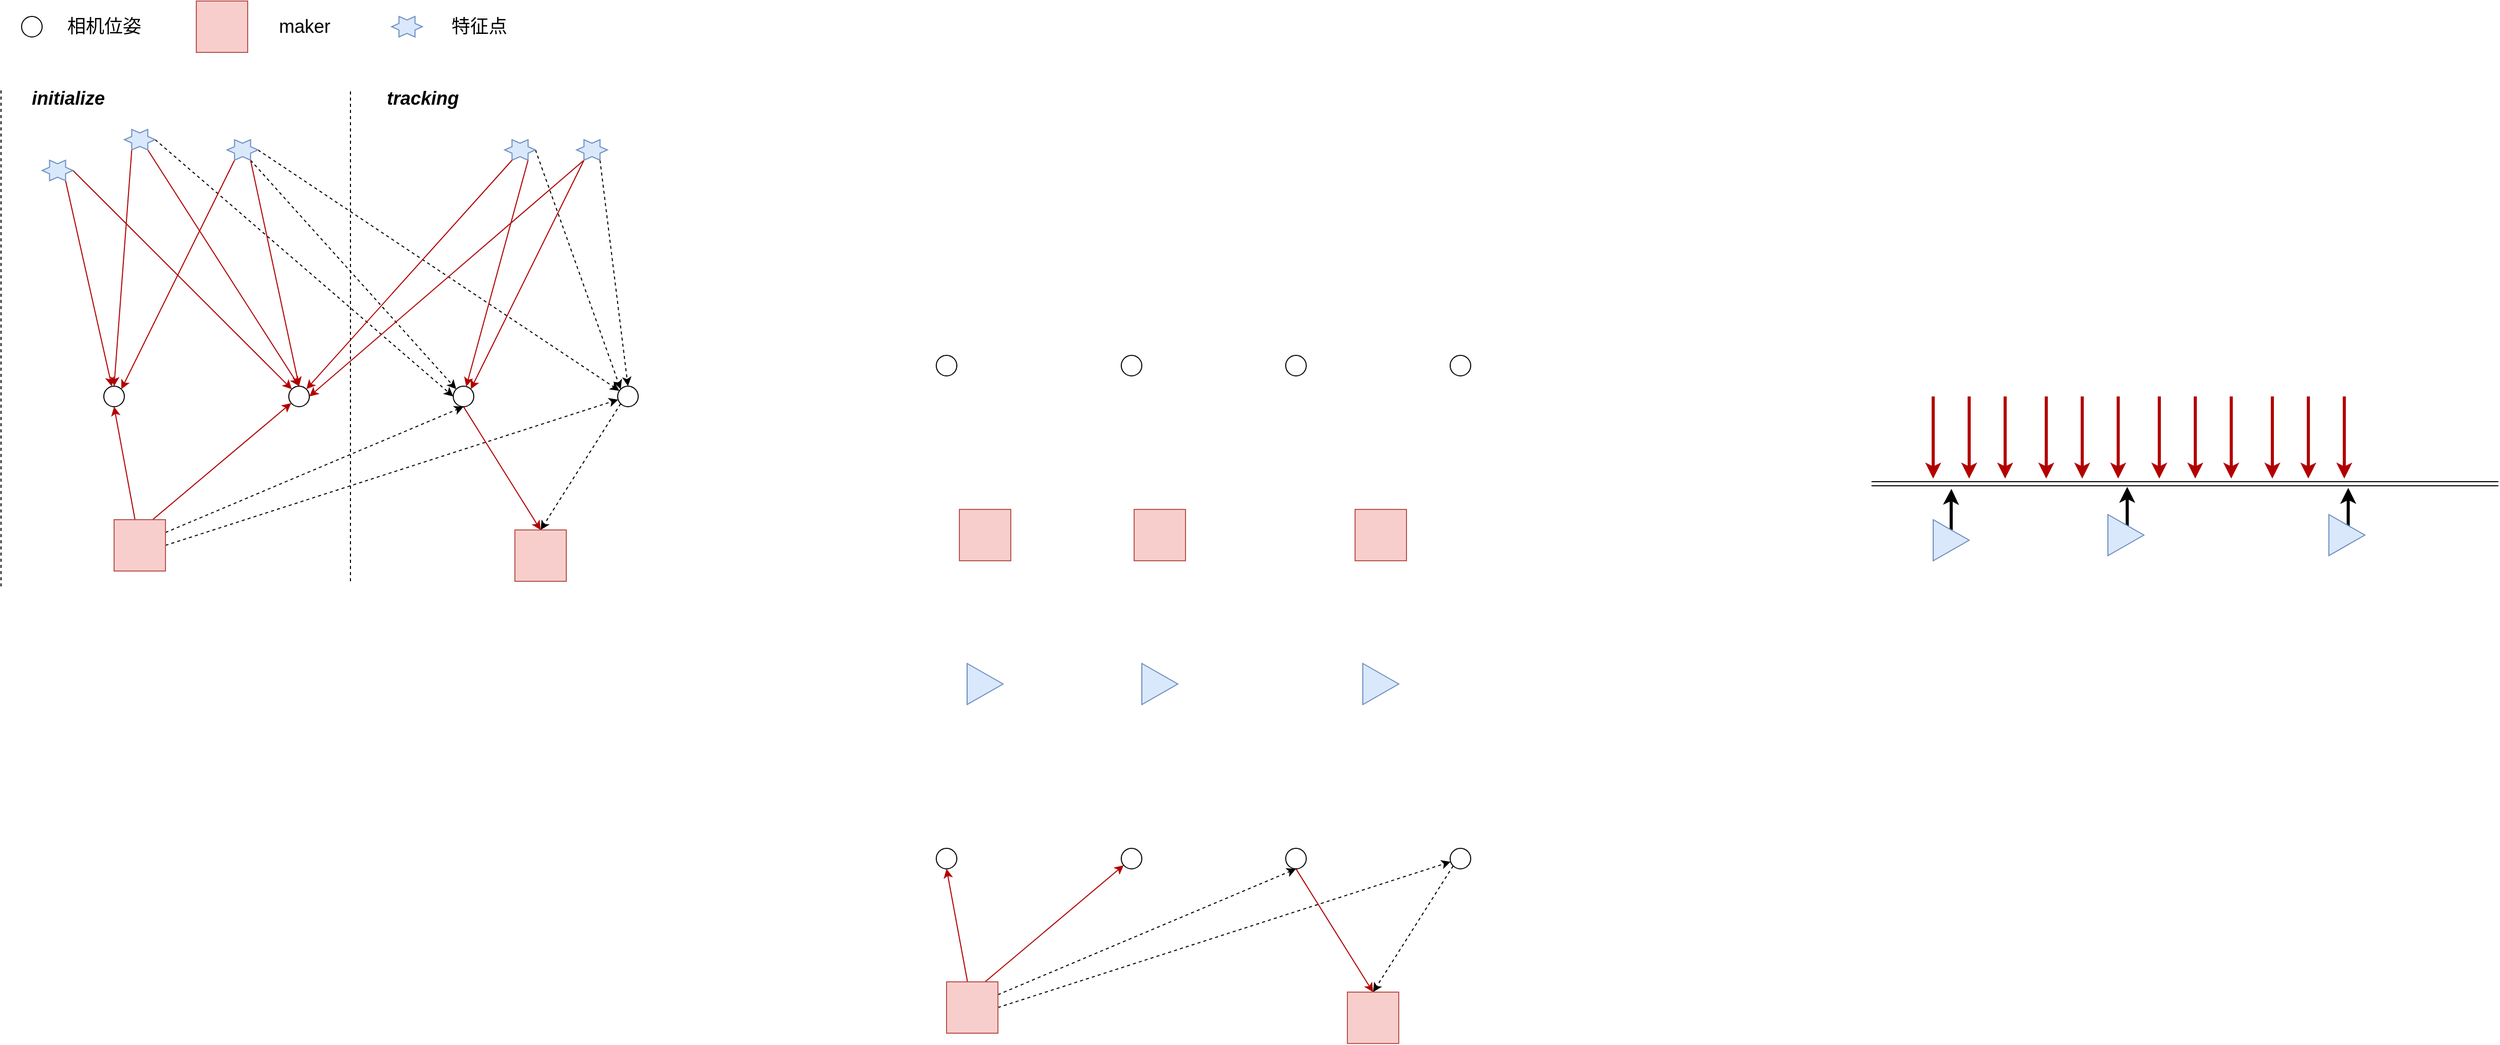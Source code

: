 <mxfile version="14.6.9" type="github" pages="5">
  <diagram id="Vp1qFQqZCj5y1xKwd8Ft" name="Ucoslam-示意图">
    <mxGraphModel dx="2714" dy="1456" grid="1" gridSize="10" guides="1" tooltips="1" connect="1" arrows="1" fold="1" page="1" pageScale="1" pageWidth="827" pageHeight="1169" math="0" shadow="0">
      <root>
        <mxCell id="0" />
        <mxCell id="1" parent="0" />
        <mxCell id="hRbF7rEWMuXAlFZwqjbn-16" style="edgeStyle=none;rounded=0;orthogonalLoop=1;jettySize=auto;html=1;exitX=0.76;exitY=1;exitDx=0;exitDy=0;exitPerimeter=0;fillColor=#e51400;strokeColor=#B20000;" parent="1" source="DAsA5BRQCsB6Jd8FePVO-5" target="Tghq6JoFkJh0fdD_Di2v-2" edge="1">
          <mxGeometry relative="1" as="geometry" />
        </mxCell>
        <mxCell id="hRbF7rEWMuXAlFZwqjbn-17" style="edgeStyle=none;rounded=0;orthogonalLoop=1;jettySize=auto;html=1;exitX=1;exitY=0.5;exitDx=0;exitDy=0;exitPerimeter=0;entryX=0;entryY=0;entryDx=0;entryDy=0;fillColor=#e51400;strokeColor=#B20000;" parent="1" source="DAsA5BRQCsB6Jd8FePVO-5" target="hRbF7rEWMuXAlFZwqjbn-1" edge="1">
          <mxGeometry relative="1" as="geometry" />
        </mxCell>
        <mxCell id="DAsA5BRQCsB6Jd8FePVO-5" value="" style="verticalLabelPosition=bottom;verticalAlign=top;html=1;shape=mxgraph.basic.6_point_star;fillColor=#dae8fc;strokeColor=#6c8ebf;" parent="1" vertex="1">
          <mxGeometry x="80" y="170" width="30" height="20" as="geometry" />
        </mxCell>
        <mxCell id="hRbF7rEWMuXAlFZwqjbn-18" style="edgeStyle=none;rounded=0;orthogonalLoop=1;jettySize=auto;html=1;exitX=0.24;exitY=1;exitDx=0;exitDy=0;exitPerimeter=0;entryX=0.5;entryY=0;entryDx=0;entryDy=0;fillColor=#e51400;strokeColor=#B20000;" parent="1" source="DAsA5BRQCsB6Jd8FePVO-6" target="Tghq6JoFkJh0fdD_Di2v-2" edge="1">
          <mxGeometry relative="1" as="geometry" />
        </mxCell>
        <mxCell id="hRbF7rEWMuXAlFZwqjbn-19" style="edgeStyle=none;rounded=0;orthogonalLoop=1;jettySize=auto;html=1;exitX=0.76;exitY=1;exitDx=0;exitDy=0;exitPerimeter=0;entryX=0.5;entryY=0;entryDx=0;entryDy=0;fillColor=#e51400;strokeColor=#B20000;" parent="1" source="DAsA5BRQCsB6Jd8FePVO-6" target="hRbF7rEWMuXAlFZwqjbn-1" edge="1">
          <mxGeometry relative="1" as="geometry" />
        </mxCell>
        <mxCell id="hRbF7rEWMuXAlFZwqjbn-27" style="edgeStyle=none;rounded=0;orthogonalLoop=1;jettySize=auto;html=1;exitX=1;exitY=0.5;exitDx=0;exitDy=0;exitPerimeter=0;entryX=0;entryY=0.5;entryDx=0;entryDy=0;dashed=1;fillColor=#e51400;" parent="1" source="DAsA5BRQCsB6Jd8FePVO-6" target="hRbF7rEWMuXAlFZwqjbn-2" edge="1">
          <mxGeometry relative="1" as="geometry" />
        </mxCell>
        <mxCell id="DAsA5BRQCsB6Jd8FePVO-6" value="" style="verticalLabelPosition=bottom;verticalAlign=top;html=1;shape=mxgraph.basic.6_point_star;fillColor=#dae8fc;strokeColor=#6c8ebf;" parent="1" vertex="1">
          <mxGeometry x="160" y="140" width="30" height="20" as="geometry" />
        </mxCell>
        <mxCell id="hRbF7rEWMuXAlFZwqjbn-14" style="rounded=0;orthogonalLoop=1;jettySize=auto;html=1;exitX=0.75;exitY=0;exitDx=0;exitDy=0;fillColor=#e51400;strokeColor=#B20000;" parent="1" source="Tghq6JoFkJh0fdD_Di2v-1" target="hRbF7rEWMuXAlFZwqjbn-1" edge="1">
          <mxGeometry relative="1" as="geometry" />
        </mxCell>
        <mxCell id="hRbF7rEWMuXAlFZwqjbn-15" style="edgeStyle=none;rounded=0;orthogonalLoop=1;jettySize=auto;html=1;entryX=0.5;entryY=1;entryDx=0;entryDy=0;fillColor=#e51400;strokeColor=#B20000;" parent="1" source="Tghq6JoFkJh0fdD_Di2v-1" target="Tghq6JoFkJh0fdD_Di2v-2" edge="1">
          <mxGeometry relative="1" as="geometry" />
        </mxCell>
        <mxCell id="hRbF7rEWMuXAlFZwqjbn-29" style="edgeStyle=none;rounded=0;orthogonalLoop=1;jettySize=auto;html=1;exitX=1;exitY=0.25;exitDx=0;exitDy=0;entryX=0.5;entryY=1;entryDx=0;entryDy=0;dashed=1;fillColor=#e51400;" parent="1" source="Tghq6JoFkJh0fdD_Di2v-1" target="hRbF7rEWMuXAlFZwqjbn-2" edge="1">
          <mxGeometry relative="1" as="geometry" />
        </mxCell>
        <mxCell id="hRbF7rEWMuXAlFZwqjbn-47" style="edgeStyle=none;rounded=0;orthogonalLoop=1;jettySize=auto;html=1;exitX=1;exitY=0.5;exitDx=0;exitDy=0;dashed=1;strokeColor=#000000;fontFamily=Helvetica;" parent="1" source="Tghq6JoFkJh0fdD_Di2v-1" target="hRbF7rEWMuXAlFZwqjbn-3" edge="1">
          <mxGeometry relative="1" as="geometry" />
        </mxCell>
        <mxCell id="Tghq6JoFkJh0fdD_Di2v-1" value="" style="whiteSpace=wrap;html=1;aspect=fixed;fillColor=#f8cecc;strokeColor=#b85450;" parent="1" vertex="1">
          <mxGeometry x="150" y="520" width="50" height="50" as="geometry" />
        </mxCell>
        <mxCell id="Tghq6JoFkJh0fdD_Di2v-2" value="" style="ellipse;whiteSpace=wrap;html=1;aspect=fixed;" parent="1" vertex="1">
          <mxGeometry x="140" y="390" width="20" height="20" as="geometry" />
        </mxCell>
        <mxCell id="hRbF7rEWMuXAlFZwqjbn-1" value="" style="ellipse;whiteSpace=wrap;html=1;aspect=fixed;" parent="1" vertex="1">
          <mxGeometry x="320" y="390" width="20" height="20" as="geometry" />
        </mxCell>
        <mxCell id="hRbF7rEWMuXAlFZwqjbn-30" style="edgeStyle=none;rounded=0;orthogonalLoop=1;jettySize=auto;html=1;exitX=0.5;exitY=1;exitDx=0;exitDy=0;entryX=0.5;entryY=0;entryDx=0;entryDy=0;fillColor=#e51400;strokeColor=#B20000;" parent="1" source="hRbF7rEWMuXAlFZwqjbn-2" target="hRbF7rEWMuXAlFZwqjbn-13" edge="1">
          <mxGeometry relative="1" as="geometry" />
        </mxCell>
        <mxCell id="hRbF7rEWMuXAlFZwqjbn-2" value="" style="ellipse;whiteSpace=wrap;html=1;aspect=fixed;" parent="1" vertex="1">
          <mxGeometry x="480" y="390" width="20" height="20" as="geometry" />
        </mxCell>
        <mxCell id="hRbF7rEWMuXAlFZwqjbn-45" style="edgeStyle=none;rounded=0;orthogonalLoop=1;jettySize=auto;html=1;exitX=0;exitY=1;exitDx=0;exitDy=0;entryX=0.5;entryY=0;entryDx=0;entryDy=0;dashed=1;strokeColor=#000000;fontFamily=Helvetica;" parent="1" source="hRbF7rEWMuXAlFZwqjbn-3" target="hRbF7rEWMuXAlFZwqjbn-13" edge="1">
          <mxGeometry relative="1" as="geometry" />
        </mxCell>
        <mxCell id="hRbF7rEWMuXAlFZwqjbn-3" value="" style="ellipse;whiteSpace=wrap;html=1;aspect=fixed;" parent="1" vertex="1">
          <mxGeometry x="640" y="390" width="20" height="20" as="geometry" />
        </mxCell>
        <mxCell id="hRbF7rEWMuXAlFZwqjbn-24" style="edgeStyle=none;rounded=0;orthogonalLoop=1;jettySize=auto;html=1;exitX=0.24;exitY=1;exitDx=0;exitDy=0;exitPerimeter=0;entryX=1;entryY=0;entryDx=0;entryDy=0;fillColor=#e51400;strokeColor=#B20000;" parent="1" source="hRbF7rEWMuXAlFZwqjbn-5" target="Tghq6JoFkJh0fdD_Di2v-2" edge="1">
          <mxGeometry relative="1" as="geometry" />
        </mxCell>
        <mxCell id="hRbF7rEWMuXAlFZwqjbn-25" style="edgeStyle=none;rounded=0;orthogonalLoop=1;jettySize=auto;html=1;exitX=0.76;exitY=1;exitDx=0;exitDy=0;exitPerimeter=0;entryX=0.5;entryY=0;entryDx=0;entryDy=0;fillColor=#e51400;strokeColor=#B20000;" parent="1" source="hRbF7rEWMuXAlFZwqjbn-5" target="hRbF7rEWMuXAlFZwqjbn-1" edge="1">
          <mxGeometry relative="1" as="geometry" />
        </mxCell>
        <mxCell id="hRbF7rEWMuXAlFZwqjbn-26" style="edgeStyle=none;rounded=0;orthogonalLoop=1;jettySize=auto;html=1;exitX=0.76;exitY=1;exitDx=0;exitDy=0;exitPerimeter=0;entryX=0;entryY=0;entryDx=0;entryDy=0;dashed=1;fillColor=#e51400;" parent="1" source="hRbF7rEWMuXAlFZwqjbn-5" target="hRbF7rEWMuXAlFZwqjbn-2" edge="1">
          <mxGeometry relative="1" as="geometry" />
        </mxCell>
        <mxCell id="hRbF7rEWMuXAlFZwqjbn-46" style="edgeStyle=none;rounded=0;orthogonalLoop=1;jettySize=auto;html=1;exitX=1;exitY=0.5;exitDx=0;exitDy=0;exitPerimeter=0;dashed=1;strokeColor=#000000;fontFamily=Helvetica;" parent="1" source="hRbF7rEWMuXAlFZwqjbn-5" target="hRbF7rEWMuXAlFZwqjbn-3" edge="1">
          <mxGeometry relative="1" as="geometry" />
        </mxCell>
        <mxCell id="hRbF7rEWMuXAlFZwqjbn-5" value="" style="verticalLabelPosition=bottom;verticalAlign=top;html=1;shape=mxgraph.basic.6_point_star;fillColor=#dae8fc;strokeColor=#6c8ebf;" parent="1" vertex="1">
          <mxGeometry x="260" y="150" width="30" height="20" as="geometry" />
        </mxCell>
        <mxCell id="hRbF7rEWMuXAlFZwqjbn-28" style="edgeStyle=none;rounded=0;orthogonalLoop=1;jettySize=auto;html=1;exitX=0.76;exitY=1;exitDx=0;exitDy=0;exitPerimeter=0;fillColor=#e51400;strokeColor=#B20000;" parent="1" source="hRbF7rEWMuXAlFZwqjbn-6" target="hRbF7rEWMuXAlFZwqjbn-2" edge="1">
          <mxGeometry relative="1" as="geometry" />
        </mxCell>
        <mxCell id="hRbF7rEWMuXAlFZwqjbn-40" style="edgeStyle=none;rounded=0;orthogonalLoop=1;jettySize=auto;html=1;exitX=1;exitY=0.5;exitDx=0;exitDy=0;exitPerimeter=0;entryX=0;entryY=0;entryDx=0;entryDy=0;dashed=1;strokeColor=#000000;" parent="1" source="hRbF7rEWMuXAlFZwqjbn-6" target="hRbF7rEWMuXAlFZwqjbn-3" edge="1">
          <mxGeometry relative="1" as="geometry" />
        </mxCell>
        <mxCell id="hRbF7rEWMuXAlFZwqjbn-6" value="" style="verticalLabelPosition=bottom;verticalAlign=top;html=1;shape=mxgraph.basic.6_point_star;fillColor=#dae8fc;strokeColor=#6c8ebf;" parent="1" vertex="1">
          <mxGeometry x="530" y="150" width="30" height="20" as="geometry" />
        </mxCell>
        <mxCell id="hRbF7rEWMuXAlFZwqjbn-31" style="edgeStyle=none;rounded=0;orthogonalLoop=1;jettySize=auto;html=1;exitX=0.24;exitY=1;exitDx=0;exitDy=0;exitPerimeter=0;entryX=1;entryY=0;entryDx=0;entryDy=0;fillColor=#e51400;strokeColor=#B20000;" parent="1" source="hRbF7rEWMuXAlFZwqjbn-8" target="hRbF7rEWMuXAlFZwqjbn-2" edge="1">
          <mxGeometry relative="1" as="geometry" />
        </mxCell>
        <mxCell id="hRbF7rEWMuXAlFZwqjbn-43" style="edgeStyle=none;rounded=0;orthogonalLoop=1;jettySize=auto;html=1;exitX=0.24;exitY=1;exitDx=0;exitDy=0;exitPerimeter=0;entryX=1;entryY=0.5;entryDx=0;entryDy=0;strokeColor=#B20000;fontFamily=Helvetica;fillColor=#e51400;" parent="1" source="hRbF7rEWMuXAlFZwqjbn-8" target="hRbF7rEWMuXAlFZwqjbn-1" edge="1">
          <mxGeometry relative="1" as="geometry" />
        </mxCell>
        <mxCell id="hRbF7rEWMuXAlFZwqjbn-44" style="edgeStyle=none;rounded=0;orthogonalLoop=1;jettySize=auto;html=1;exitX=0.76;exitY=1;exitDx=0;exitDy=0;exitPerimeter=0;entryX=0.5;entryY=0;entryDx=0;entryDy=0;strokeColor=#000000;fontFamily=Helvetica;dashed=1;" parent="1" source="hRbF7rEWMuXAlFZwqjbn-8" target="hRbF7rEWMuXAlFZwqjbn-3" edge="1">
          <mxGeometry relative="1" as="geometry" />
        </mxCell>
        <mxCell id="hRbF7rEWMuXAlFZwqjbn-8" value="" style="verticalLabelPosition=bottom;verticalAlign=top;html=1;shape=mxgraph.basic.6_point_star;fillColor=#dae8fc;strokeColor=#6c8ebf;" parent="1" vertex="1">
          <mxGeometry x="600" y="150" width="30" height="20" as="geometry" />
        </mxCell>
        <mxCell id="hRbF7rEWMuXAlFZwqjbn-13" value="" style="whiteSpace=wrap;html=1;aspect=fixed;fillColor=#f8cecc;strokeColor=#b85450;" parent="1" vertex="1">
          <mxGeometry x="540" y="530" width="50" height="50" as="geometry" />
        </mxCell>
        <mxCell id="hRbF7rEWMuXAlFZwqjbn-21" value="" style="endArrow=none;dashed=1;html=1;" parent="1" edge="1">
          <mxGeometry width="50" height="50" relative="1" as="geometry">
            <mxPoint x="380" y="580" as="sourcePoint" />
            <mxPoint x="380" y="100" as="targetPoint" />
          </mxGeometry>
        </mxCell>
        <mxCell id="hRbF7rEWMuXAlFZwqjbn-22" value="" style="endArrow=none;dashed=1;html=1;" parent="1" edge="1">
          <mxGeometry width="50" height="50" relative="1" as="geometry">
            <mxPoint x="40" y="585" as="sourcePoint" />
            <mxPoint x="40" y="100" as="targetPoint" />
          </mxGeometry>
        </mxCell>
        <mxCell id="hRbF7rEWMuXAlFZwqjbn-32" value="" style="verticalLabelPosition=bottom;verticalAlign=top;html=1;shape=mxgraph.basic.6_point_star;fillColor=#dae8fc;strokeColor=#6c8ebf;" parent="1" vertex="1">
          <mxGeometry x="420" y="30" width="30" height="20" as="geometry" />
        </mxCell>
        <mxCell id="hRbF7rEWMuXAlFZwqjbn-33" value="" style="whiteSpace=wrap;html=1;aspect=fixed;fillColor=#f8cecc;strokeColor=#b85450;" parent="1" vertex="1">
          <mxGeometry x="230" y="15" width="50" height="50" as="geometry" />
        </mxCell>
        <mxCell id="hRbF7rEWMuXAlFZwqjbn-34" value="" style="ellipse;whiteSpace=wrap;html=1;aspect=fixed;" parent="1" vertex="1">
          <mxGeometry x="60" y="30" width="20" height="20" as="geometry" />
        </mxCell>
        <mxCell id="hRbF7rEWMuXAlFZwqjbn-35" value="&lt;font style=&quot;font-size: 18px&quot;&gt;特征点&lt;/font&gt;" style="text;html=1;align=center;verticalAlign=middle;resizable=0;points=[];autosize=1;" parent="1" vertex="1">
          <mxGeometry x="470" y="30" width="70" height="20" as="geometry" />
        </mxCell>
        <mxCell id="hRbF7rEWMuXAlFZwqjbn-36" value="&lt;span style=&quot;font-size: 18px&quot;&gt;maker&lt;br&gt;&lt;/span&gt;" style="text;html=1;align=center;verticalAlign=middle;resizable=0;points=[];autosize=1;" parent="1" vertex="1">
          <mxGeometry x="300" y="30" width="70" height="20" as="geometry" />
        </mxCell>
        <mxCell id="hRbF7rEWMuXAlFZwqjbn-38" value="&lt;span style=&quot;font-size: 18px&quot;&gt;相机位姿&lt;/span&gt;" style="text;html=1;align=center;verticalAlign=middle;resizable=0;points=[];autosize=1;" parent="1" vertex="1">
          <mxGeometry x="95" y="30" width="90" height="20" as="geometry" />
        </mxCell>
        <mxCell id="hRbF7rEWMuXAlFZwqjbn-39" style="edgeStyle=none;rounded=0;orthogonalLoop=1;jettySize=auto;html=1;exitX=0.24;exitY=1;exitDx=0;exitDy=0;exitPerimeter=0;fillColor=#e51400;strokeColor=#B20000;entryX=1;entryY=0;entryDx=0;entryDy=0;" parent="1" source="hRbF7rEWMuXAlFZwqjbn-6" target="hRbF7rEWMuXAlFZwqjbn-1" edge="1">
          <mxGeometry relative="1" as="geometry">
            <mxPoint x="456.8" y="200" as="sourcePoint" />
            <mxPoint x="498.009" y="400.2" as="targetPoint" />
          </mxGeometry>
        </mxCell>
        <mxCell id="hRbF7rEWMuXAlFZwqjbn-41" value="&lt;font style=&quot;font-size: 18px&quot;&gt;&lt;b&gt;&lt;i&gt;initialize&lt;/i&gt;&lt;/b&gt;&lt;/font&gt;" style="text;html=1;align=center;verticalAlign=middle;resizable=0;points=[];autosize=1;fontFamily=Helvetica;" parent="1" vertex="1">
          <mxGeometry x="60" y="100" width="90" height="20" as="geometry" />
        </mxCell>
        <mxCell id="hRbF7rEWMuXAlFZwqjbn-42" value="&lt;font style=&quot;font-size: 18px&quot;&gt;&lt;b&gt;&lt;i&gt;tracking&lt;/i&gt;&lt;/b&gt;&lt;/font&gt;" style="text;html=1;align=center;verticalAlign=middle;resizable=0;points=[];autosize=1;fontFamily=Helvetica;" parent="1" vertex="1">
          <mxGeometry x="405" y="100" width="90" height="20" as="geometry" />
        </mxCell>
        <mxCell id="hRZ8B-NpEVOWqn7Q3u5W-5" value="" style="whiteSpace=wrap;html=1;aspect=fixed;fillColor=#f8cecc;strokeColor=#b85450;" parent="1" vertex="1">
          <mxGeometry x="972.5" y="510" width="50" height="50" as="geometry" />
        </mxCell>
        <mxCell id="hRZ8B-NpEVOWqn7Q3u5W-6" value="" style="ellipse;whiteSpace=wrap;html=1;aspect=fixed;" parent="1" vertex="1">
          <mxGeometry x="950" y="360" width="20" height="20" as="geometry" />
        </mxCell>
        <mxCell id="hRZ8B-NpEVOWqn7Q3u5W-7" value="" style="ellipse;whiteSpace=wrap;html=1;aspect=fixed;" parent="1" vertex="1">
          <mxGeometry x="1130" y="360" width="20" height="20" as="geometry" />
        </mxCell>
        <mxCell id="hRZ8B-NpEVOWqn7Q3u5W-9" value="" style="ellipse;whiteSpace=wrap;html=1;aspect=fixed;" parent="1" vertex="1">
          <mxGeometry x="1290" y="360" width="20" height="20" as="geometry" />
        </mxCell>
        <mxCell id="hRZ8B-NpEVOWqn7Q3u5W-11" value="" style="ellipse;whiteSpace=wrap;html=1;aspect=fixed;" parent="1" vertex="1">
          <mxGeometry x="1450" y="360" width="20" height="20" as="geometry" />
        </mxCell>
        <mxCell id="hRZ8B-NpEVOWqn7Q3u5W-12" value="" style="whiteSpace=wrap;html=1;aspect=fixed;fillColor=#f8cecc;strokeColor=#b85450;" parent="1" vertex="1">
          <mxGeometry x="1357.5" y="510" width="50" height="50" as="geometry" />
        </mxCell>
        <mxCell id="--Hb9S2-43npGsO0VZEP-1" style="rounded=0;orthogonalLoop=1;jettySize=auto;html=1;exitX=0.75;exitY=0;exitDx=0;exitDy=0;fillColor=#e51400;strokeColor=#B20000;" edge="1" parent="1" source="--Hb9S2-43npGsO0VZEP-5" target="--Hb9S2-43npGsO0VZEP-7">
          <mxGeometry relative="1" as="geometry" />
        </mxCell>
        <mxCell id="--Hb9S2-43npGsO0VZEP-2" style="edgeStyle=none;rounded=0;orthogonalLoop=1;jettySize=auto;html=1;entryX=0.5;entryY=1;entryDx=0;entryDy=0;fillColor=#e51400;strokeColor=#B20000;" edge="1" parent="1" source="--Hb9S2-43npGsO0VZEP-5" target="--Hb9S2-43npGsO0VZEP-6">
          <mxGeometry relative="1" as="geometry" />
        </mxCell>
        <mxCell id="--Hb9S2-43npGsO0VZEP-3" style="edgeStyle=none;rounded=0;orthogonalLoop=1;jettySize=auto;html=1;exitX=1;exitY=0.25;exitDx=0;exitDy=0;entryX=0.5;entryY=1;entryDx=0;entryDy=0;dashed=1;fillColor=#e51400;" edge="1" parent="1" source="--Hb9S2-43npGsO0VZEP-5" target="--Hb9S2-43npGsO0VZEP-9">
          <mxGeometry relative="1" as="geometry" />
        </mxCell>
        <mxCell id="--Hb9S2-43npGsO0VZEP-4" style="edgeStyle=none;rounded=0;orthogonalLoop=1;jettySize=auto;html=1;exitX=1;exitY=0.5;exitDx=0;exitDy=0;dashed=1;strokeColor=#000000;fontFamily=Helvetica;" edge="1" parent="1" source="--Hb9S2-43npGsO0VZEP-5" target="--Hb9S2-43npGsO0VZEP-11">
          <mxGeometry relative="1" as="geometry" />
        </mxCell>
        <mxCell id="--Hb9S2-43npGsO0VZEP-5" value="" style="whiteSpace=wrap;html=1;aspect=fixed;fillColor=#f8cecc;strokeColor=#b85450;" vertex="1" parent="1">
          <mxGeometry x="960" y="970" width="50" height="50" as="geometry" />
        </mxCell>
        <mxCell id="--Hb9S2-43npGsO0VZEP-6" value="" style="ellipse;whiteSpace=wrap;html=1;aspect=fixed;" vertex="1" parent="1">
          <mxGeometry x="950" y="840" width="20" height="20" as="geometry" />
        </mxCell>
        <mxCell id="--Hb9S2-43npGsO0VZEP-7" value="" style="ellipse;whiteSpace=wrap;html=1;aspect=fixed;" vertex="1" parent="1">
          <mxGeometry x="1130" y="840" width="20" height="20" as="geometry" />
        </mxCell>
        <mxCell id="--Hb9S2-43npGsO0VZEP-8" style="edgeStyle=none;rounded=0;orthogonalLoop=1;jettySize=auto;html=1;exitX=0.5;exitY=1;exitDx=0;exitDy=0;entryX=0.5;entryY=0;entryDx=0;entryDy=0;fillColor=#e51400;strokeColor=#B20000;" edge="1" parent="1" source="--Hb9S2-43npGsO0VZEP-9" target="--Hb9S2-43npGsO0VZEP-12">
          <mxGeometry relative="1" as="geometry" />
        </mxCell>
        <mxCell id="--Hb9S2-43npGsO0VZEP-9" value="" style="ellipse;whiteSpace=wrap;html=1;aspect=fixed;" vertex="1" parent="1">
          <mxGeometry x="1290" y="840" width="20" height="20" as="geometry" />
        </mxCell>
        <mxCell id="--Hb9S2-43npGsO0VZEP-10" style="edgeStyle=none;rounded=0;orthogonalLoop=1;jettySize=auto;html=1;exitX=0;exitY=1;exitDx=0;exitDy=0;entryX=0.5;entryY=0;entryDx=0;entryDy=0;dashed=1;strokeColor=#000000;fontFamily=Helvetica;" edge="1" parent="1" source="--Hb9S2-43npGsO0VZEP-11" target="--Hb9S2-43npGsO0VZEP-12">
          <mxGeometry relative="1" as="geometry" />
        </mxCell>
        <mxCell id="--Hb9S2-43npGsO0VZEP-11" value="" style="ellipse;whiteSpace=wrap;html=1;aspect=fixed;" vertex="1" parent="1">
          <mxGeometry x="1450" y="840" width="20" height="20" as="geometry" />
        </mxCell>
        <mxCell id="--Hb9S2-43npGsO0VZEP-12" value="" style="whiteSpace=wrap;html=1;aspect=fixed;fillColor=#f8cecc;strokeColor=#b85450;" vertex="1" parent="1">
          <mxGeometry x="1350" y="980" width="50" height="50" as="geometry" />
        </mxCell>
        <mxCell id="--Hb9S2-43npGsO0VZEP-13" value="" style="triangle;whiteSpace=wrap;html=1;fillColor=#dae8fc;strokeColor=#6c8ebf;" vertex="1" parent="1">
          <mxGeometry x="980" y="660" width="35" height="40" as="geometry" />
        </mxCell>
        <mxCell id="--Hb9S2-43npGsO0VZEP-14" value="" style="triangle;whiteSpace=wrap;html=1;fillColor=#dae8fc;strokeColor=#6c8ebf;" vertex="1" parent="1">
          <mxGeometry x="1150" y="660" width="35" height="40" as="geometry" />
        </mxCell>
        <mxCell id="--Hb9S2-43npGsO0VZEP-15" value="" style="triangle;whiteSpace=wrap;html=1;fillColor=#dae8fc;strokeColor=#6c8ebf;" vertex="1" parent="1">
          <mxGeometry x="1365" y="660" width="35" height="40" as="geometry" />
        </mxCell>
        <mxCell id="--Hb9S2-43npGsO0VZEP-16" value="" style="whiteSpace=wrap;html=1;aspect=fixed;fillColor=#f8cecc;strokeColor=#b85450;" vertex="1" parent="1">
          <mxGeometry x="1142.5" y="510" width="50" height="50" as="geometry" />
        </mxCell>
        <mxCell id="QDwXlvXW-aIiWh99gqJS-24" style="edgeStyle=orthogonalEdgeStyle;rounded=0;orthogonalLoop=1;jettySize=auto;html=1;exitX=0.5;exitY=0;exitDx=0;exitDy=0;entryX=0.076;entryY=0.75;entryDx=0;entryDy=0;entryPerimeter=0;strokeWidth=3;" edge="1" parent="1" source="QDwXlvXW-aIiWh99gqJS-1">
          <mxGeometry relative="1" as="geometry">
            <mxPoint x="1937.76" y="490" as="targetPoint" />
          </mxGeometry>
        </mxCell>
        <mxCell id="QDwXlvXW-aIiWh99gqJS-1" value="" style="triangle;whiteSpace=wrap;html=1;fillColor=#dae8fc;strokeColor=#6c8ebf;" vertex="1" parent="1">
          <mxGeometry x="1920" y="520" width="35" height="40" as="geometry" />
        </mxCell>
        <mxCell id="QDwXlvXW-aIiWh99gqJS-26" style="edgeStyle=orthogonalEdgeStyle;rounded=0;orthogonalLoop=1;jettySize=auto;html=1;exitX=0.5;exitY=0;exitDx=0;exitDy=0;entryX=0.301;entryY=0.65;entryDx=0;entryDy=0;entryPerimeter=0;strokeWidth=3;" edge="1" parent="1" source="QDwXlvXW-aIiWh99gqJS-2">
          <mxGeometry relative="1" as="geometry">
            <mxPoint x="2108.76" y="488" as="targetPoint" />
          </mxGeometry>
        </mxCell>
        <mxCell id="QDwXlvXW-aIiWh99gqJS-2" value="" style="triangle;whiteSpace=wrap;html=1;fillColor=#dae8fc;strokeColor=#6c8ebf;" vertex="1" parent="1">
          <mxGeometry x="2090" y="515" width="35" height="40" as="geometry" />
        </mxCell>
        <mxCell id="QDwXlvXW-aIiWh99gqJS-25" style="edgeStyle=orthogonalEdgeStyle;rounded=0;orthogonalLoop=1;jettySize=auto;html=1;exitX=0.5;exitY=0;exitDx=0;exitDy=0;entryX=0.584;entryY=0.7;entryDx=0;entryDy=0;entryPerimeter=0;strokeWidth=3;" edge="1" parent="1" source="QDwXlvXW-aIiWh99gqJS-3">
          <mxGeometry relative="1" as="geometry">
            <mxPoint x="2323.84" y="489" as="targetPoint" />
          </mxGeometry>
        </mxCell>
        <mxCell id="QDwXlvXW-aIiWh99gqJS-3" value="" style="triangle;whiteSpace=wrap;html=1;fillColor=#dae8fc;strokeColor=#6c8ebf;" vertex="1" parent="1">
          <mxGeometry x="2305" y="515" width="35" height="40" as="geometry" />
        </mxCell>
        <mxCell id="QDwXlvXW-aIiWh99gqJS-5" style="edgeStyle=none;rounded=0;orthogonalLoop=1;jettySize=auto;html=1;fillColor=#e51400;strokeColor=#B20000;strokeWidth=3;" edge="1" parent="1">
          <mxGeometry relative="1" as="geometry">
            <mxPoint x="1920" y="400" as="sourcePoint" />
            <mxPoint x="1920" y="480" as="targetPoint" />
            <Array as="points">
              <mxPoint x="1920" y="445" />
            </Array>
          </mxGeometry>
        </mxCell>
        <mxCell id="QDwXlvXW-aIiWh99gqJS-6" style="edgeStyle=none;rounded=0;orthogonalLoop=1;jettySize=auto;html=1;fillColor=#e51400;strokeColor=#B20000;strokeWidth=3;" edge="1" parent="1">
          <mxGeometry relative="1" as="geometry">
            <mxPoint x="1955" y="400" as="sourcePoint" />
            <mxPoint x="1955" y="480" as="targetPoint" />
            <Array as="points">
              <mxPoint x="1955" y="445" />
            </Array>
          </mxGeometry>
        </mxCell>
        <mxCell id="QDwXlvXW-aIiWh99gqJS-7" style="edgeStyle=none;rounded=0;orthogonalLoop=1;jettySize=auto;html=1;fillColor=#e51400;strokeColor=#B20000;strokeWidth=3;" edge="1" parent="1">
          <mxGeometry relative="1" as="geometry">
            <mxPoint x="1990" y="400" as="sourcePoint" />
            <mxPoint x="1990" y="480" as="targetPoint" />
            <Array as="points">
              <mxPoint x="1990" y="445" />
            </Array>
          </mxGeometry>
        </mxCell>
        <mxCell id="QDwXlvXW-aIiWh99gqJS-8" style="edgeStyle=none;rounded=0;orthogonalLoop=1;jettySize=auto;html=1;fillColor=#e51400;strokeColor=#B20000;strokeWidth=3;" edge="1" parent="1">
          <mxGeometry relative="1" as="geometry">
            <mxPoint x="2030" y="400" as="sourcePoint" />
            <mxPoint x="2030" y="480" as="targetPoint" />
            <Array as="points">
              <mxPoint x="2030" y="445" />
            </Array>
          </mxGeometry>
        </mxCell>
        <mxCell id="QDwXlvXW-aIiWh99gqJS-9" style="edgeStyle=none;rounded=0;orthogonalLoop=1;jettySize=auto;html=1;fillColor=#e51400;strokeColor=#B20000;strokeWidth=3;" edge="1" parent="1">
          <mxGeometry relative="1" as="geometry">
            <mxPoint x="2065" y="400" as="sourcePoint" />
            <mxPoint x="2065" y="480" as="targetPoint" />
            <Array as="points">
              <mxPoint x="2065" y="445" />
            </Array>
          </mxGeometry>
        </mxCell>
        <mxCell id="QDwXlvXW-aIiWh99gqJS-10" style="edgeStyle=none;rounded=0;orthogonalLoop=1;jettySize=auto;html=1;fillColor=#e51400;strokeColor=#B20000;strokeWidth=3;" edge="1" parent="1">
          <mxGeometry relative="1" as="geometry">
            <mxPoint x="2100" y="400" as="sourcePoint" />
            <mxPoint x="2100" y="480" as="targetPoint" />
            <Array as="points">
              <mxPoint x="2100" y="445" />
            </Array>
          </mxGeometry>
        </mxCell>
        <mxCell id="QDwXlvXW-aIiWh99gqJS-17" style="edgeStyle=none;rounded=0;orthogonalLoop=1;jettySize=auto;html=1;fillColor=#e51400;strokeColor=#B20000;strokeWidth=3;" edge="1" parent="1">
          <mxGeometry relative="1" as="geometry">
            <mxPoint x="2140" y="400" as="sourcePoint" />
            <mxPoint x="2140" y="480" as="targetPoint" />
            <Array as="points">
              <mxPoint x="2140" y="445" />
            </Array>
          </mxGeometry>
        </mxCell>
        <mxCell id="QDwXlvXW-aIiWh99gqJS-18" style="edgeStyle=none;rounded=0;orthogonalLoop=1;jettySize=auto;html=1;fillColor=#e51400;strokeColor=#B20000;strokeWidth=3;" edge="1" parent="1">
          <mxGeometry relative="1" as="geometry">
            <mxPoint x="2175" y="400" as="sourcePoint" />
            <mxPoint x="2175" y="480" as="targetPoint" />
            <Array as="points">
              <mxPoint x="2175" y="445" />
            </Array>
          </mxGeometry>
        </mxCell>
        <mxCell id="QDwXlvXW-aIiWh99gqJS-19" style="edgeStyle=none;rounded=0;orthogonalLoop=1;jettySize=auto;html=1;fillColor=#e51400;strokeColor=#B20000;strokeWidth=3;" edge="1" parent="1">
          <mxGeometry relative="1" as="geometry">
            <mxPoint x="2210" y="400" as="sourcePoint" />
            <mxPoint x="2210" y="480" as="targetPoint" />
            <Array as="points">
              <mxPoint x="2210" y="445" />
            </Array>
          </mxGeometry>
        </mxCell>
        <mxCell id="QDwXlvXW-aIiWh99gqJS-20" style="edgeStyle=none;rounded=0;orthogonalLoop=1;jettySize=auto;html=1;fillColor=#e51400;strokeColor=#B20000;strokeWidth=3;" edge="1" parent="1">
          <mxGeometry relative="1" as="geometry">
            <mxPoint x="2250" y="400" as="sourcePoint" />
            <mxPoint x="2250" y="480" as="targetPoint" />
            <Array as="points">
              <mxPoint x="2250" y="445" />
            </Array>
          </mxGeometry>
        </mxCell>
        <mxCell id="QDwXlvXW-aIiWh99gqJS-21" style="edgeStyle=none;rounded=0;orthogonalLoop=1;jettySize=auto;html=1;fillColor=#e51400;strokeColor=#B20000;strokeWidth=3;" edge="1" parent="1">
          <mxGeometry relative="1" as="geometry">
            <mxPoint x="2285" y="400" as="sourcePoint" />
            <mxPoint x="2285" y="480" as="targetPoint" />
            <Array as="points">
              <mxPoint x="2285" y="445" />
            </Array>
          </mxGeometry>
        </mxCell>
        <mxCell id="QDwXlvXW-aIiWh99gqJS-22" style="edgeStyle=none;rounded=0;orthogonalLoop=1;jettySize=auto;html=1;fillColor=#e51400;strokeColor=#B20000;strokeWidth=3;" edge="1" parent="1">
          <mxGeometry relative="1" as="geometry">
            <mxPoint x="2320" y="400" as="sourcePoint" />
            <mxPoint x="2320" y="480" as="targetPoint" />
            <Array as="points">
              <mxPoint x="2320" y="445" />
            </Array>
          </mxGeometry>
        </mxCell>
        <mxCell id="QDwXlvXW-aIiWh99gqJS-27" value="" style="shape=link;html=1;strokeWidth=1;" edge="1" parent="1">
          <mxGeometry width="100" relative="1" as="geometry">
            <mxPoint x="1860" y="485" as="sourcePoint" />
            <mxPoint x="2470" y="485" as="targetPoint" />
          </mxGeometry>
        </mxCell>
      </root>
    </mxGraphModel>
  </diagram>
  <diagram id="NPLlMXWzeD5qs6uONgS8" name="流程图">
    <mxGraphModel dx="1763" dy="502" grid="1" gridSize="10" guides="1" tooltips="1" connect="1" arrows="1" fold="1" page="1" pageScale="1" pageWidth="827" pageHeight="1169" math="0" shadow="0">
      <root>
        <mxCell id="bLdku95SUUWofSQGs1bo-0" />
        <mxCell id="bLdku95SUUWofSQGs1bo-1" parent="bLdku95SUUWofSQGs1bo-0" />
        <mxCell id="bLdku95SUUWofSQGs1bo-2" value="初始化" style="verticalLabelPosition=middle;verticalAlign=middle;html=1;shape=process;whiteSpace=wrap;rounded=1;size=0.2;arcSize=6;labelPosition=center;align=center;fillColor=#ffe6cc;strokeColor=#d79b00;" parent="bLdku95SUUWofSQGs1bo-1" vertex="1">
          <mxGeometry x="310" y="490" width="130" height="50" as="geometry" />
        </mxCell>
        <mxCell id="bLdku95SUUWofSQGs1bo-3" value="重定位" style="verticalLabelPosition=middle;verticalAlign=middle;html=1;shape=process;whiteSpace=wrap;rounded=1;size=0.2;arcSize=6;labelPosition=center;align=center;" parent="bLdku95SUUWofSQGs1bo-1" vertex="1">
          <mxGeometry x="310" y="590" width="130" height="50" as="geometry" />
        </mxCell>
        <mxCell id="bLdku95SUUWofSQGs1bo-4" value="跟踪" style="verticalLabelPosition=middle;verticalAlign=middle;html=1;shape=process;whiteSpace=wrap;rounded=1;size=0.2;arcSize=6;labelPosition=center;align=center;fillColor=#f8cecc;strokeColor=#b85450;" parent="bLdku95SUUWofSQGs1bo-1" vertex="1">
          <mxGeometry x="90" y="685" width="130" height="50" as="geometry" />
        </mxCell>
        <mxCell id="b9AxVVWdd4xLJYxb_evM-2" value="" style="edgeStyle=orthogonalEdgeStyle;rounded=0;orthogonalLoop=1;jettySize=auto;html=1;" parent="bLdku95SUUWofSQGs1bo-1" source="bLdku95SUUWofSQGs1bo-5" target="h3Jlxdfz478hLd3X4h4X-5" edge="1">
          <mxGeometry relative="1" as="geometry" />
        </mxCell>
        <mxCell id="b9AxVVWdd4xLJYxb_evM-4" value="" style="edgeStyle=orthogonalEdgeStyle;rounded=0;orthogonalLoop=1;jettySize=auto;html=1;" parent="bLdku95SUUWofSQGs1bo-1" source="bLdku95SUUWofSQGs1bo-5" target="bLdku95SUUWofSQGs1bo-2" edge="1">
          <mxGeometry relative="1" as="geometry" />
        </mxCell>
        <mxCell id="bLdku95SUUWofSQGs1bo-5" value="是否初始化" style="strokeWidth=2;html=1;shape=mxgraph.flowchart.decision;whiteSpace=wrap;fontSize=12;" parent="bLdku95SUUWofSQGs1bo-1" vertex="1">
          <mxGeometry x="84.25" y="490" width="141.5" height="50" as="geometry" />
        </mxCell>
        <mxCell id="b9AxVVWdd4xLJYxb_evM-0" value="" style="edgeStyle=orthogonalEdgeStyle;rounded=0;orthogonalLoop=1;jettySize=auto;html=1;" parent="bLdku95SUUWofSQGs1bo-1" source="h3Jlxdfz478hLd3X4h4X-0" target="h3Jlxdfz478hLd3X4h4X-1" edge="1">
          <mxGeometry relative="1" as="geometry" />
        </mxCell>
        <mxCell id="h3Jlxdfz478hLd3X4h4X-0" value="图像输入" style="verticalLabelPosition=middle;verticalAlign=middle;html=1;shape=process;whiteSpace=wrap;rounded=1;size=0.2;arcSize=6;labelPosition=center;align=center;" parent="bLdku95SUUWofSQGs1bo-1" vertex="1">
          <mxGeometry x="90" y="270" width="130" height="50" as="geometry" />
        </mxCell>
        <mxCell id="h3Jlxdfz478hLd3X4h4X-19" style="edgeStyle=none;rounded=0;orthogonalLoop=1;jettySize=auto;html=1;exitX=1;exitY=0.5;exitDx=0;exitDy=0;dashed=1;strokeColor=#000000;fontFamily=Helvetica;" parent="bLdku95SUUWofSQGs1bo-1" source="h3Jlxdfz478hLd3X4h4X-1" target="h3Jlxdfz478hLd3X4h4X-2" edge="1">
          <mxGeometry relative="1" as="geometry" />
        </mxCell>
        <mxCell id="b9AxVVWdd4xLJYxb_evM-1" value="" style="edgeStyle=orthogonalEdgeStyle;rounded=0;orthogonalLoop=1;jettySize=auto;html=1;" parent="bLdku95SUUWofSQGs1bo-1" source="h3Jlxdfz478hLd3X4h4X-1" target="bLdku95SUUWofSQGs1bo-5" edge="1">
          <mxGeometry relative="1" as="geometry" />
        </mxCell>
        <mxCell id="h3Jlxdfz478hLd3X4h4X-1" value="构建Frame" style="verticalLabelPosition=middle;verticalAlign=middle;html=1;shape=process;whiteSpace=wrap;rounded=1;size=0.2;arcSize=6;labelPosition=center;align=center;" parent="bLdku95SUUWofSQGs1bo-1" vertex="1">
          <mxGeometry x="90" y="380" width="130" height="50" as="geometry" />
        </mxCell>
        <mxCell id="h3Jlxdfz478hLd3X4h4X-2" value="提取特征点及检测marker&lt;br&gt;" style="shape=card;whiteSpace=wrap;html=1;fontFamily=Helvetica;fillColor=#e1d5e7;strokeColor=#9673a6;" parent="bLdku95SUUWofSQGs1bo-1" vertex="1">
          <mxGeometry x="590" y="355" width="80" height="100" as="geometry" />
        </mxCell>
        <mxCell id="h3Jlxdfz478hLd3X4h4X-3" value="创建地图更新线程" style="verticalLabelPosition=middle;verticalAlign=middle;html=1;shape=process;whiteSpace=wrap;rounded=1;size=0.2;arcSize=6;labelPosition=center;align=center;fillColor=#dae8fc;strokeColor=#6c8ebf;" parent="bLdku95SUUWofSQGs1bo-1" vertex="1">
          <mxGeometry x="310" y="270" width="130" height="50" as="geometry" />
        </mxCell>
        <mxCell id="b9AxVVWdd4xLJYxb_evM-3" value="" style="edgeStyle=orthogonalEdgeStyle;rounded=0;orthogonalLoop=1;jettySize=auto;html=1;" parent="bLdku95SUUWofSQGs1bo-1" source="h3Jlxdfz478hLd3X4h4X-5" target="bLdku95SUUWofSQGs1bo-4" edge="1">
          <mxGeometry relative="1" as="geometry" />
        </mxCell>
        <mxCell id="b9AxVVWdd4xLJYxb_evM-5" value="" style="edgeStyle=orthogonalEdgeStyle;rounded=0;orthogonalLoop=1;jettySize=auto;html=1;" parent="bLdku95SUUWofSQGs1bo-1" source="h3Jlxdfz478hLd3X4h4X-5" target="bLdku95SUUWofSQGs1bo-3" edge="1">
          <mxGeometry relative="1" as="geometry" />
        </mxCell>
        <mxCell id="h3Jlxdfz478hLd3X4h4X-5" value="是否跟踪失败" style="strokeWidth=2;html=1;shape=mxgraph.flowchart.decision;whiteSpace=wrap;fontSize=12;" parent="bLdku95SUUWofSQGs1bo-1" vertex="1">
          <mxGeometry x="84.25" y="590" width="141.5" height="50" as="geometry" />
        </mxCell>
        <mxCell id="h3Jlxdfz478hLd3X4h4X-7" value="" style="html=1;shadow=0;dashed=0;align=center;verticalAlign=middle;shape=mxgraph.arrows2.arrow;dy=0.6;dx=40;direction=south;notch=0;gradientColor=#ffffff;fontFamily=Helvetica;" parent="bLdku95SUUWofSQGs1bo-1" vertex="1">
          <mxGeometry x="134.25" y="180" width="30" height="70" as="geometry" />
        </mxCell>
        <mxCell id="h3Jlxdfz478hLd3X4h4X-8" value="" style="html=1;shadow=0;dashed=0;align=center;verticalAlign=middle;shape=mxgraph.arrows2.arrow;dy=0.6;dx=40;direction=south;notch=0;fontFamily=Helvetica;fillColor=#dae8fc;strokeColor=#6c8ebf;" parent="bLdku95SUUWofSQGs1bo-1" vertex="1">
          <mxGeometry x="140" y="790" width="30" height="70" as="geometry" />
        </mxCell>
        <mxCell id="h3Jlxdfz478hLd3X4h4X-9" value="&lt;font style=&quot;font-size: 17px&quot;&gt;insert Frame&lt;/font&gt;" style="text;html=1;align=center;verticalAlign=middle;resizable=0;points=[];autosize=1;fontFamily=Helvetica;" parent="bLdku95SUUWofSQGs1bo-1" vertex="1">
          <mxGeometry x="180" y="805" width="110" height="20" as="geometry" />
        </mxCell>
        <mxCell id="CjFZckGp_NfWcBMvJi10-13" value="" style="edgeStyle=orthogonalEdgeStyle;rounded=0;orthogonalLoop=1;jettySize=auto;html=1;" parent="bLdku95SUUWofSQGs1bo-1" source="h3Jlxdfz478hLd3X4h4X-11" target="h3Jlxdfz478hLd3X4h4X-17" edge="1">
          <mxGeometry relative="1" as="geometry" />
        </mxCell>
        <mxCell id="CjFZckGp_NfWcBMvJi10-14" value="" style="edgeStyle=orthogonalEdgeStyle;rounded=0;orthogonalLoop=1;jettySize=auto;html=1;" parent="bLdku95SUUWofSQGs1bo-1" source="h3Jlxdfz478hLd3X4h4X-11" target="h3Jlxdfz478hLd3X4h4X-16" edge="1">
          <mxGeometry relative="1" as="geometry" />
        </mxCell>
        <mxCell id="h3Jlxdfz478hLd3X4h4X-11" value="是否是回环" style="strokeWidth=2;html=1;shape=mxgraph.flowchart.decision;whiteSpace=wrap;fontSize=12;" parent="bLdku95SUUWofSQGs1bo-1" vertex="1">
          <mxGeometry x="85" y="1197.5" width="141.5" height="50" as="geometry" />
        </mxCell>
        <mxCell id="kUp2AzP5M3NiI_-N-7cA-12" value="" style="edgeStyle=orthogonalEdgeStyle;rounded=0;orthogonalLoop=1;jettySize=auto;html=1;" parent="bLdku95SUUWofSQGs1bo-1" source="h3Jlxdfz478hLd3X4h4X-12" target="h3Jlxdfz478hLd3X4h4X-11" edge="1">
          <mxGeometry relative="1" as="geometry" />
        </mxCell>
        <mxCell id="h3Jlxdfz478hLd3X4h4X-12" value="根据marker&lt;br&gt;回环检测" style="verticalLabelPosition=middle;verticalAlign=middle;html=1;shape=process;whiteSpace=wrap;rounded=1;size=0.2;arcSize=6;labelPosition=center;align=center;" parent="bLdku95SUUWofSQGs1bo-1" vertex="1">
          <mxGeometry x="90.75" y="1087.5" width="130" height="50" as="geometry" />
        </mxCell>
        <mxCell id="LXE6SHt4Z-JhPge_w_NP-4" style="edgeStyle=none;rounded=0;orthogonalLoop=1;jettySize=auto;html=1;exitX=1;exitY=0.5;exitDx=0;exitDy=0;exitPerimeter=0;entryX=0;entryY=0.5;entryDx=0;entryDy=0;entryPerimeter=0;strokeColor=#000000;fontFamily=Helvetica;" parent="bLdku95SUUWofSQGs1bo-1" source="h3Jlxdfz478hLd3X4h4X-13" target="LXE6SHt4Z-JhPge_w_NP-0" edge="1">
          <mxGeometry relative="1" as="geometry" />
        </mxCell>
        <mxCell id="LXE6SHt4Z-JhPge_w_NP-5" style="edgeStyle=none;rounded=0;orthogonalLoop=1;jettySize=auto;html=1;exitX=0.5;exitY=1;exitDx=0;exitDy=0;exitPerimeter=0;strokeColor=#000000;fontFamily=Helvetica;" parent="bLdku95SUUWofSQGs1bo-1" source="h3Jlxdfz478hLd3X4h4X-13" target="h3Jlxdfz478hLd3X4h4X-12" edge="1">
          <mxGeometry relative="1" as="geometry" />
        </mxCell>
        <mxCell id="h3Jlxdfz478hLd3X4h4X-13" value="地图是否空闲" style="strokeWidth=2;html=1;shape=mxgraph.flowchart.decision;whiteSpace=wrap;fontSize=12;" parent="bLdku95SUUWofSQGs1bo-1" vertex="1">
          <mxGeometry x="85" y="977.5" width="141.5" height="50" as="geometry" />
        </mxCell>
        <mxCell id="h3Jlxdfz478hLd3X4h4X-15" value="添加关键帧到队列中" style="verticalLabelPosition=middle;verticalAlign=middle;html=1;shape=process;whiteSpace=wrap;rounded=1;size=0.2;arcSize=6;labelPosition=center;align=center;" parent="bLdku95SUUWofSQGs1bo-1" vertex="1">
          <mxGeometry x="90.75" y="1420" width="130" height="50" as="geometry" />
        </mxCell>
        <mxCell id="kUp2AzP5M3NiI_-N-7cA-13" value="" style="edgeStyle=orthogonalEdgeStyle;rounded=0;orthogonalLoop=1;jettySize=auto;html=1;" parent="bLdku95SUUWofSQGs1bo-1" source="h3Jlxdfz478hLd3X4h4X-16" target="h3Jlxdfz478hLd3X4h4X-15" edge="1">
          <mxGeometry relative="1" as="geometry" />
        </mxCell>
        <mxCell id="h3Jlxdfz478hLd3X4h4X-16" value="是否添加关键帧" style="strokeWidth=2;html=1;shape=mxgraph.flowchart.decision;whiteSpace=wrap;fontSize=12;" parent="bLdku95SUUWofSQGs1bo-1" vertex="1">
          <mxGeometry x="85" y="1310" width="141.5" height="50" as="geometry" />
        </mxCell>
        <mxCell id="h3Jlxdfz478hLd3X4h4X-17" value="修正地图" style="verticalLabelPosition=middle;verticalAlign=middle;html=1;shape=process;whiteSpace=wrap;rounded=1;size=0.2;arcSize=6;labelPosition=center;align=center;" parent="bLdku95SUUWofSQGs1bo-1" vertex="1">
          <mxGeometry x="326" y="1197.5" width="130" height="50" as="geometry" />
        </mxCell>
        <mxCell id="kUp2AzP5M3NiI_-N-7cA-3" value="" style="edgeStyle=orthogonalEdgeStyle;rounded=0;orthogonalLoop=1;jettySize=auto;html=1;" parent="bLdku95SUUWofSQGs1bo-1" source="h3Jlxdfz478hLd3X4h4X-20" target="z_Aj57VVWPvOGI7slYLU-1" edge="1">
          <mxGeometry relative="1" as="geometry" />
        </mxCell>
        <mxCell id="h3Jlxdfz478hLd3X4h4X-20" value="将关键帧添加至数据库中" style="verticalLabelPosition=middle;verticalAlign=middle;html=1;shape=process;whiteSpace=wrap;rounded=1;size=0.2;arcSize=6;labelPosition=center;align=center;" parent="bLdku95SUUWofSQGs1bo-1" vertex="1">
          <mxGeometry x="93.75" y="1870" width="130" height="50" as="geometry" />
        </mxCell>
        <mxCell id="h3Jlxdfz478hLd3X4h4X-21" value="" style="html=1;shadow=0;dashed=0;align=center;verticalAlign=middle;shape=mxgraph.arrows2.arrow;dy=0.6;dx=40;direction=south;notch=0;fontFamily=Helvetica;fillColor=#1ba1e2;strokeColor=#006EAF;fontColor=#ffffff;" parent="bLdku95SUUWofSQGs1bo-1" vertex="1">
          <mxGeometry x="140" y="1565" width="30" height="70" as="geometry" />
        </mxCell>
        <mxCell id="h3Jlxdfz478hLd3X4h4X-22" value="&lt;font style=&quot;font-size: 17px&quot;&gt;KeyFrame&lt;/font&gt;" style="text;html=1;align=center;verticalAlign=middle;resizable=0;points=[];autosize=1;fontFamily=Helvetica;" parent="bLdku95SUUWofSQGs1bo-1" vertex="1">
          <mxGeometry x="190" y="1585" width="90" height="20" as="geometry" />
        </mxCell>
        <mxCell id="LXE6SHt4Z-JhPge_w_NP-10" style="edgeStyle=none;rounded=0;orthogonalLoop=1;jettySize=auto;html=1;exitX=0.5;exitY=1;exitDx=0;exitDy=0;exitPerimeter=0;entryX=0.5;entryY=0;entryDx=0;entryDy=0;dashed=1;strokeColor=#000000;fontFamily=Helvetica;" parent="bLdku95SUUWofSQGs1bo-1" source="LXE6SHt4Z-JhPge_w_NP-0" target="LXE6SHt4Z-JhPge_w_NP-2" edge="1">
          <mxGeometry relative="1" as="geometry" />
        </mxCell>
        <mxCell id="LXE6SHt4Z-JhPge_w_NP-0" value="是否添加关键帧" style="strokeWidth=2;html=1;shape=mxgraph.flowchart.decision;whiteSpace=wrap;fontSize=12;" parent="bLdku95SUUWofSQGs1bo-1" vertex="1">
          <mxGeometry x="579.25" y="977.5" width="141.5" height="50" as="geometry" />
        </mxCell>
        <mxCell id="kUp2AzP5M3NiI_-N-7cA-17" value="" style="edgeStyle=orthogonalEdgeStyle;rounded=0;orthogonalLoop=1;jettySize=auto;html=1;" parent="bLdku95SUUWofSQGs1bo-1" source="LXE6SHt4Z-JhPge_w_NP-1" target="z_Aj57VVWPvOGI7slYLU-4" edge="1">
          <mxGeometry relative="1" as="geometry" />
        </mxCell>
        <mxCell id="kUp2AzP5M3NiI_-N-7cA-18" value="" style="edgeStyle=orthogonalEdgeStyle;rounded=0;orthogonalLoop=1;jettySize=auto;html=1;" parent="bLdku95SUUWofSQGs1bo-1" source="LXE6SHt4Z-JhPge_w_NP-1" target="z_Aj57VVWPvOGI7slYLU-5" edge="1">
          <mxGeometry relative="1" as="geometry" />
        </mxCell>
        <mxCell id="LXE6SHt4Z-JhPge_w_NP-1" value="关键帧队列是否为空" style="strokeWidth=2;html=1;shape=mxgraph.flowchart.decision;whiteSpace=wrap;fontSize=12;" parent="bLdku95SUUWofSQGs1bo-1" vertex="1">
          <mxGeometry x="88" y="2290" width="141.5" height="50" as="geometry" />
        </mxCell>
        <mxCell id="LXE6SHt4Z-JhPge_w_NP-2" value="根据marker&lt;br&gt;回环检测" style="verticalLabelPosition=middle;verticalAlign=middle;html=1;shape=process;whiteSpace=wrap;rounded=1;size=0.2;arcSize=6;labelPosition=center;align=center;" parent="bLdku95SUUWofSQGs1bo-1" vertex="1">
          <mxGeometry x="585" y="1087.5" width="130" height="50" as="geometry" />
        </mxCell>
        <mxCell id="z_Aj57VVWPvOGI7slYLU-0" value="&lt;font style=&quot;font-size: 27px&quot;&gt;&lt;b&gt;void MapManager::processMap()&lt;/b&gt;&lt;/font&gt;" style="text;html=1;align=center;verticalAlign=middle;resizable=0;points=[];autosize=1;fontFamily=Helvetica;" parent="bLdku95SUUWofSQGs1bo-1" vertex="1">
          <mxGeometry x="10" y="1676" width="440" height="20" as="geometry" />
        </mxCell>
        <mxCell id="kUp2AzP5M3NiI_-N-7cA-14" value="" style="edgeStyle=orthogonalEdgeStyle;rounded=0;orthogonalLoop=1;jettySize=auto;html=1;" parent="bLdku95SUUWofSQGs1bo-1" source="z_Aj57VVWPvOGI7slYLU-1" target="z_Aj57VVWPvOGI7slYLU-2" edge="1">
          <mxGeometry relative="1" as="geometry" />
        </mxCell>
        <mxCell id="z_Aj57VVWPvOGI7slYLU-1" value="根据特征点&lt;br&gt;进行回环检测" style="verticalLabelPosition=middle;verticalAlign=middle;html=1;shape=process;whiteSpace=wrap;rounded=1;size=0.2;arcSize=6;labelPosition=center;align=center;" parent="bLdku95SUUWofSQGs1bo-1" vertex="1">
          <mxGeometry x="93.75" y="1980" width="130" height="50" as="geometry" />
        </mxCell>
        <mxCell id="kUp2AzP5M3NiI_-N-7cA-15" value="" style="edgeStyle=orthogonalEdgeStyle;rounded=0;orthogonalLoop=1;jettySize=auto;html=1;" parent="bLdku95SUUWofSQGs1bo-1" source="z_Aj57VVWPvOGI7slYLU-2" target="z_Aj57VVWPvOGI7slYLU-3" edge="1">
          <mxGeometry relative="1" as="geometry" />
        </mxCell>
        <mxCell id="z_Aj57VVWPvOGI7slYLU-2" value="检测并删除坏的地图点" style="verticalLabelPosition=middle;verticalAlign=middle;html=1;shape=process;whiteSpace=wrap;rounded=1;size=0.2;arcSize=6;labelPosition=center;align=center;" parent="bLdku95SUUWofSQGs1bo-1" vertex="1">
          <mxGeometry x="93.75" y="2080" width="130" height="50" as="geometry" />
        </mxCell>
        <mxCell id="kUp2AzP5M3NiI_-N-7cA-16" value="" style="edgeStyle=orthogonalEdgeStyle;rounded=0;orthogonalLoop=1;jettySize=auto;html=1;" parent="bLdku95SUUWofSQGs1bo-1" source="z_Aj57VVWPvOGI7slYLU-3" target="LXE6SHt4Z-JhPge_w_NP-1" edge="1">
          <mxGeometry relative="1" as="geometry" />
        </mxCell>
        <mxCell id="z_Aj57VVWPvOGI7slYLU-3" value="新增地图点" style="verticalLabelPosition=middle;verticalAlign=middle;html=1;shape=process;whiteSpace=wrap;rounded=1;size=0.2;arcSize=6;labelPosition=center;align=center;fontStyle=1" parent="bLdku95SUUWofSQGs1bo-1" vertex="1">
          <mxGeometry x="93.75" y="2184.5" width="130" height="50" as="geometry" />
        </mxCell>
        <mxCell id="z_Aj57VVWPvOGI7slYLU-4" value="检测重复地图点" style="verticalLabelPosition=middle;verticalAlign=middle;html=1;shape=process;whiteSpace=wrap;rounded=1;size=0.2;arcSize=6;labelPosition=center;align=center;" parent="bLdku95SUUWofSQGs1bo-1" vertex="1">
          <mxGeometry x="283.75" y="2290" width="130" height="50" as="geometry" />
        </mxCell>
        <mxCell id="kUp2AzP5M3NiI_-N-7cA-19" value="" style="edgeStyle=orthogonalEdgeStyle;rounded=0;orthogonalLoop=1;jettySize=auto;html=1;" parent="bLdku95SUUWofSQGs1bo-1" source="z_Aj57VVWPvOGI7slYLU-5" target="z_Aj57VVWPvOGI7slYLU-6" edge="1">
          <mxGeometry relative="1" as="geometry" />
        </mxCell>
        <mxCell id="z_Aj57VVWPvOGI7slYLU-5" value="局部地图优化" style="verticalLabelPosition=middle;verticalAlign=middle;html=1;shape=process;whiteSpace=wrap;rounded=1;size=0.2;arcSize=6;labelPosition=center;align=center;fillColor=#e1d5e7;strokeColor=#9673a6;" parent="bLdku95SUUWofSQGs1bo-1" vertex="1">
          <mxGeometry x="93.75" y="2400" width="130" height="50" as="geometry" />
        </mxCell>
        <mxCell id="kUp2AzP5M3NiI_-N-7cA-20" value="" style="edgeStyle=orthogonalEdgeStyle;rounded=0;orthogonalLoop=1;jettySize=auto;html=1;" parent="bLdku95SUUWofSQGs1bo-1" source="z_Aj57VVWPvOGI7slYLU-6" target="z_Aj57VVWPvOGI7slYLU-9" edge="1">
          <mxGeometry relative="1" as="geometry" />
        </mxCell>
        <mxCell id="z_Aj57VVWPvOGI7slYLU-6" value="剔除冗余关键帧" style="verticalLabelPosition=middle;verticalAlign=middle;html=1;shape=process;whiteSpace=wrap;rounded=1;size=0.2;arcSize=6;labelPosition=center;align=center;" parent="bLdku95SUUWofSQGs1bo-1" vertex="1">
          <mxGeometry x="93.75" y="2500" width="130" height="50" as="geometry" />
        </mxCell>
        <mxCell id="z_Aj57VVWPvOGI7slYLU-8" value="&lt;span style=&quot;font-size: 27px&quot;&gt;&lt;b&gt;bool MapManager::mapUpdate()&lt;/b&gt;&lt;/span&gt;" style="text;html=1;align=center;verticalAlign=middle;resizable=0;points=[];autosize=1;fontFamily=Helvetica;" parent="bLdku95SUUWofSQGs1bo-1" vertex="1">
          <mxGeometry x="995.5" y="110" width="430" height="20" as="geometry" />
        </mxCell>
        <mxCell id="z_Aj57VVWPvOGI7slYLU-9" value="更新地图状态为等待更新" style="verticalLabelPosition=middle;verticalAlign=middle;html=1;shape=process;whiteSpace=wrap;rounded=1;size=0.2;arcSize=6;labelPosition=center;align=center;" parent="bLdku95SUUWofSQGs1bo-1" vertex="1">
          <mxGeometry x="93.75" y="2600" width="130" height="50" as="geometry" />
        </mxCell>
        <mxCell id="kUp2AzP5M3NiI_-N-7cA-21" value="" style="edgeStyle=orthogonalEdgeStyle;rounded=0;orthogonalLoop=1;jettySize=auto;html=1;" parent="bLdku95SUUWofSQGs1bo-1" source="z_Aj57VVWPvOGI7slYLU-10" target="z_Aj57VVWPvOGI7slYLU-12" edge="1">
          <mxGeometry relative="1" as="geometry" />
        </mxCell>
        <mxCell id="z_Aj57VVWPvOGI7slYLU-10" value="地图状态是否&lt;br&gt;为等待更新" style="strokeWidth=2;html=1;shape=mxgraph.flowchart.decision;whiteSpace=wrap;fontSize=12;" parent="bLdku95SUUWofSQGs1bo-1" vertex="1">
          <mxGeometry x="1085.5" y="290" width="141.5" height="50" as="geometry" />
        </mxCell>
        <mxCell id="kUp2AzP5M3NiI_-N-7cA-24" value="" style="edgeStyle=orthogonalEdgeStyle;rounded=0;orthogonalLoop=1;jettySize=auto;html=1;" parent="bLdku95SUUWofSQGs1bo-1" source="z_Aj57VVWPvOGI7slYLU-11" target="z_Aj57VVWPvOGI7slYLU-14" edge="1">
          <mxGeometry relative="1" as="geometry" />
        </mxCell>
        <mxCell id="z_Aj57VVWPvOGI7slYLU-11" value="全局优化" style="verticalLabelPosition=middle;verticalAlign=middle;html=1;shape=process;whiteSpace=wrap;rounded=1;size=0.2;arcSize=6;labelPosition=center;align=center;" parent="bLdku95SUUWofSQGs1bo-1" vertex="1">
          <mxGeometry x="1091.25" y="510" width="130" height="50" as="geometry" />
        </mxCell>
        <mxCell id="kUp2AzP5M3NiI_-N-7cA-22" value="" style="edgeStyle=orthogonalEdgeStyle;rounded=0;orthogonalLoop=1;jettySize=auto;html=1;" parent="bLdku95SUUWofSQGs1bo-1" source="z_Aj57VVWPvOGI7slYLU-12" target="z_Aj57VVWPvOGI7slYLU-11" edge="1">
          <mxGeometry relative="1" as="geometry" />
        </mxCell>
        <mxCell id="kUp2AzP5M3NiI_-N-7cA-23" value="" style="edgeStyle=orthogonalEdgeStyle;rounded=0;orthogonalLoop=1;jettySize=auto;html=1;" parent="bLdku95SUUWofSQGs1bo-1" source="z_Aj57VVWPvOGI7slYLU-12" target="z_Aj57VVWPvOGI7slYLU-13" edge="1">
          <mxGeometry relative="1" as="geometry" />
        </mxCell>
        <mxCell id="z_Aj57VVWPvOGI7slYLU-12" value="是否检测到回环" style="strokeWidth=2;html=1;shape=mxgraph.flowchart.decision;whiteSpace=wrap;fontSize=12;" parent="bLdku95SUUWofSQGs1bo-1" vertex="1">
          <mxGeometry x="1085.5" y="400" width="141.5" height="50" as="geometry" />
        </mxCell>
        <mxCell id="z_Aj57VVWPvOGI7slYLU-13" value="去除坏边" style="verticalLabelPosition=middle;verticalAlign=middle;html=1;shape=process;whiteSpace=wrap;rounded=1;size=0.2;arcSize=6;labelPosition=center;align=center;" parent="bLdku95SUUWofSQGs1bo-1" vertex="1">
          <mxGeometry x="1355.5" y="400" width="130" height="50" as="geometry" />
        </mxCell>
        <mxCell id="kUp2AzP5M3NiI_-N-7cA-25" value="" style="edgeStyle=orthogonalEdgeStyle;rounded=0;orthogonalLoop=1;jettySize=auto;html=1;" parent="bLdku95SUUWofSQGs1bo-1" source="z_Aj57VVWPvOGI7slYLU-14" target="z_Aj57VVWPvOGI7slYLU-15" edge="1">
          <mxGeometry relative="1" as="geometry" />
        </mxCell>
        <mxCell id="z_Aj57VVWPvOGI7slYLU-14" value="剔除坏的&lt;br&gt;地图点" style="verticalLabelPosition=middle;verticalAlign=middle;html=1;shape=process;whiteSpace=wrap;rounded=1;size=0.2;arcSize=6;labelPosition=center;align=center;" parent="bLdku95SUUWofSQGs1bo-1" vertex="1">
          <mxGeometry x="1091.25" y="620" width="130" height="50" as="geometry" />
        </mxCell>
        <mxCell id="kUp2AzP5M3NiI_-N-7cA-26" value="" style="edgeStyle=orthogonalEdgeStyle;rounded=0;orthogonalLoop=1;jettySize=auto;html=1;" parent="bLdku95SUUWofSQGs1bo-1" source="z_Aj57VVWPvOGI7slYLU-15" target="z_Aj57VVWPvOGI7slYLU-16" edge="1">
          <mxGeometry relative="1" as="geometry" />
        </mxCell>
        <mxCell id="z_Aj57VVWPvOGI7slYLU-15" value="剔除坏的&lt;br&gt;关键帧" style="verticalLabelPosition=middle;verticalAlign=middle;html=1;shape=process;whiteSpace=wrap;rounded=1;size=0.2;arcSize=6;labelPosition=center;align=center;" parent="bLdku95SUUWofSQGs1bo-1" vertex="1">
          <mxGeometry x="1091.25" y="730" width="130" height="50" as="geometry" />
        </mxCell>
        <mxCell id="z_Aj57VVWPvOGI7slYLU-16" value="更新地图状态为空闲" style="verticalLabelPosition=middle;verticalAlign=middle;html=1;shape=process;whiteSpace=wrap;rounded=1;size=0.2;arcSize=6;labelPosition=center;align=center;" parent="bLdku95SUUWofSQGs1bo-1" vertex="1">
          <mxGeometry x="1091.25" y="840" width="130" height="50" as="geometry" />
        </mxCell>
        <mxCell id="cilBe0V2BQiDnEWWtkf--0" style="edgeStyle=none;rounded=0;orthogonalLoop=1;jettySize=auto;html=1;exitX=1;exitY=0.5;exitDx=0;exitDy=0;exitPerimeter=0;entryX=0;entryY=0.5;entryDx=0;entryDy=0;entryPerimeter=0;dashed=1;strokeColor=#000000;fontFamily=Helvetica;" parent="bLdku95SUUWofSQGs1bo-1" source="cilBe0V2BQiDnEWWtkf--2" target="cilBe0V2BQiDnEWWtkf--11" edge="1">
          <mxGeometry relative="1" as="geometry" />
        </mxCell>
        <mxCell id="cilBe0V2BQiDnEWWtkf--1" style="edgeStyle=none;rounded=0;orthogonalLoop=1;jettySize=auto;html=1;exitX=0.5;exitY=1;exitDx=0;exitDy=0;exitPerimeter=0;entryX=0.5;entryY=0;entryDx=0;entryDy=0;dashed=1;strokeColor=#000000;fontFamily=Helvetica;" parent="bLdku95SUUWofSQGs1bo-1" source="cilBe0V2BQiDnEWWtkf--2" target="cilBe0V2BQiDnEWWtkf--12" edge="1">
          <mxGeometry relative="1" as="geometry" />
        </mxCell>
        <mxCell id="cilBe0V2BQiDnEWWtkf--2" value="是否是回环" style="strokeWidth=2;html=1;shape=mxgraph.flowchart.decision;whiteSpace=wrap;fontSize=12;" parent="bLdku95SUUWofSQGs1bo-1" vertex="1">
          <mxGeometry x="2580" y="580" width="141.5" height="50" as="geometry" />
        </mxCell>
        <mxCell id="cilBe0V2BQiDnEWWtkf--3" style="edgeStyle=none;rounded=0;orthogonalLoop=1;jettySize=auto;html=1;exitX=0.5;exitY=1;exitDx=0;exitDy=0;entryX=0.5;entryY=0;entryDx=0;entryDy=0;entryPerimeter=0;dashed=1;strokeColor=#000000;fontFamily=Helvetica;" parent="bLdku95SUUWofSQGs1bo-1" source="cilBe0V2BQiDnEWWtkf--4" target="cilBe0V2BQiDnEWWtkf--2" edge="1">
          <mxGeometry relative="1" as="geometry" />
        </mxCell>
        <mxCell id="cilBe0V2BQiDnEWWtkf--4" value="根据marker&lt;br&gt;回环检测" style="verticalLabelPosition=middle;verticalAlign=middle;html=1;shape=process;whiteSpace=wrap;rounded=1;size=0.2;arcSize=6;labelPosition=center;align=center;" parent="bLdku95SUUWofSQGs1bo-1" vertex="1">
          <mxGeometry x="2585.75" y="470" width="130" height="50" as="geometry" />
        </mxCell>
        <mxCell id="cilBe0V2BQiDnEWWtkf--5" style="edgeStyle=none;rounded=0;orthogonalLoop=1;jettySize=auto;html=1;exitX=1;exitY=0.5;exitDx=0;exitDy=0;exitPerimeter=0;entryX=0;entryY=0.5;entryDx=0;entryDy=0;entryPerimeter=0;dashed=1;strokeColor=#000000;fontFamily=Helvetica;" parent="bLdku95SUUWofSQGs1bo-1" source="cilBe0V2BQiDnEWWtkf--7" target="cilBe0V2BQiDnEWWtkf--14" edge="1">
          <mxGeometry relative="1" as="geometry" />
        </mxCell>
        <mxCell id="cilBe0V2BQiDnEWWtkf--6" style="edgeStyle=none;rounded=0;orthogonalLoop=1;jettySize=auto;html=1;exitX=0.5;exitY=1;exitDx=0;exitDy=0;exitPerimeter=0;dashed=1;strokeColor=#000000;fontFamily=Helvetica;" parent="bLdku95SUUWofSQGs1bo-1" source="cilBe0V2BQiDnEWWtkf--7" target="cilBe0V2BQiDnEWWtkf--4" edge="1">
          <mxGeometry relative="1" as="geometry" />
        </mxCell>
        <mxCell id="cilBe0V2BQiDnEWWtkf--7" value="地图是否空闲" style="strokeWidth=2;html=1;shape=mxgraph.flowchart.decision;whiteSpace=wrap;fontSize=12;" parent="bLdku95SUUWofSQGs1bo-1" vertex="1">
          <mxGeometry x="2580" y="360" width="141.5" height="50" as="geometry" />
        </mxCell>
        <mxCell id="cilBe0V2BQiDnEWWtkf--8" value="" style="html=1;shadow=0;dashed=0;align=center;verticalAlign=middle;shape=mxgraph.arrows2.arrow;dy=0.6;dx=40;direction=south;notch=0;fontFamily=Helvetica;fillColor=#ffe6cc;strokeColor=#d79b00;" parent="bLdku95SUUWofSQGs1bo-1" vertex="1">
          <mxGeometry x="2635.75" y="240" width="30" height="70" as="geometry" />
        </mxCell>
        <mxCell id="cilBe0V2BQiDnEWWtkf--9" value="添加关键帧到队列中" style="verticalLabelPosition=middle;verticalAlign=middle;html=1;shape=process;whiteSpace=wrap;rounded=1;size=0.2;arcSize=6;labelPosition=center;align=center;" parent="bLdku95SUUWofSQGs1bo-1" vertex="1">
          <mxGeometry x="2800" y="690" width="130" height="50" as="geometry" />
        </mxCell>
        <mxCell id="cilBe0V2BQiDnEWWtkf--10" style="edgeStyle=none;rounded=0;orthogonalLoop=1;jettySize=auto;html=1;exitX=0.5;exitY=1;exitDx=0;exitDy=0;exitPerimeter=0;dashed=1;strokeColor=#000000;fontFamily=Helvetica;" parent="bLdku95SUUWofSQGs1bo-1" source="cilBe0V2BQiDnEWWtkf--11" target="cilBe0V2BQiDnEWWtkf--9" edge="1">
          <mxGeometry relative="1" as="geometry" />
        </mxCell>
        <mxCell id="cilBe0V2BQiDnEWWtkf--11" value="是否添加关键帧" style="strokeWidth=2;html=1;shape=mxgraph.flowchart.decision;whiteSpace=wrap;fontSize=12;" parent="bLdku95SUUWofSQGs1bo-1" vertex="1">
          <mxGeometry x="2794.25" y="580" width="141.5" height="50" as="geometry" />
        </mxCell>
        <mxCell id="cilBe0V2BQiDnEWWtkf--12" value="全局优化地图" style="verticalLabelPosition=middle;verticalAlign=middle;html=1;shape=process;whiteSpace=wrap;rounded=1;size=0.2;arcSize=6;labelPosition=center;align=center;" parent="bLdku95SUUWofSQGs1bo-1" vertex="1">
          <mxGeometry x="2585.75" y="690" width="130" height="50" as="geometry" />
        </mxCell>
        <mxCell id="cilBe0V2BQiDnEWWtkf--13" style="edgeStyle=none;rounded=0;orthogonalLoop=1;jettySize=auto;html=1;exitX=0.5;exitY=1;exitDx=0;exitDy=0;exitPerimeter=0;entryX=0.5;entryY=0;entryDx=0;entryDy=0;dashed=1;strokeColor=#000000;fontFamily=Helvetica;" parent="bLdku95SUUWofSQGs1bo-1" source="cilBe0V2BQiDnEWWtkf--14" target="cilBe0V2BQiDnEWWtkf--15" edge="1">
          <mxGeometry relative="1" as="geometry" />
        </mxCell>
        <mxCell id="cilBe0V2BQiDnEWWtkf--14" value="是否添加关键帧" style="strokeWidth=2;html=1;shape=mxgraph.flowchart.decision;whiteSpace=wrap;fontSize=12;" parent="bLdku95SUUWofSQGs1bo-1" vertex="1">
          <mxGeometry x="3074.25" y="360" width="141.5" height="50" as="geometry" />
        </mxCell>
        <mxCell id="cilBe0V2BQiDnEWWtkf--15" value="根据marker&lt;br&gt;回环检测" style="verticalLabelPosition=middle;verticalAlign=middle;html=1;shape=process;whiteSpace=wrap;rounded=1;size=0.2;arcSize=6;labelPosition=center;align=center;" parent="bLdku95SUUWofSQGs1bo-1" vertex="1">
          <mxGeometry x="3080" y="470" width="130" height="50" as="geometry" />
        </mxCell>
        <mxCell id="cilBe0V2BQiDnEWWtkf--16" value="" style="html=1;shadow=0;dashed=0;align=center;verticalAlign=middle;shape=mxgraph.arrows2.arrow;dy=0.6;dx=40;direction=south;notch=0;fontFamily=Helvetica;fillColor=#f8cecc;strokeColor=#b85450;" parent="bLdku95SUUWofSQGs1bo-1" vertex="1">
          <mxGeometry x="2850" y="800" width="30" height="70" as="geometry" />
        </mxCell>
        <mxCell id="cilBe0V2BQiDnEWWtkf--17" value="&lt;font style=&quot;font-size: 17px&quot;&gt;KeyFrame&lt;/font&gt;" style="text;html=1;align=center;verticalAlign=middle;resizable=0;points=[];autosize=1;fontFamily=Helvetica;" parent="bLdku95SUUWofSQGs1bo-1" vertex="1">
          <mxGeometry x="2894.25" y="825" width="90" height="20" as="geometry" />
        </mxCell>
        <mxCell id="GviIUIAjThgEiipsGSwm-3" value="&lt;span style=&quot;font-size: 28px ; text-align: center&quot;&gt;图像入口&lt;/span&gt;" style="text;whiteSpace=wrap;html=1;" parent="bLdku95SUUWofSQGs1bo-1" vertex="1">
          <mxGeometry x="100" y="120" width="130" height="45" as="geometry" />
        </mxCell>
        <mxCell id="kUp2AzP5M3NiI_-N-7cA-27" value="" style="edgeStyle=orthogonalEdgeStyle;rounded=0;orthogonalLoop=1;jettySize=auto;html=1;" parent="bLdku95SUUWofSQGs1bo-1" source="CjFZckGp_NfWcBMvJi10-0" target="CjFZckGp_NfWcBMvJi10-1" edge="1">
          <mxGeometry relative="1" as="geometry" />
        </mxCell>
        <mxCell id="CjFZckGp_NfWcBMvJi10-0" value="进行地图初始化" style="verticalLabelPosition=middle;verticalAlign=middle;html=1;shape=process;whiteSpace=wrap;rounded=1;size=0.2;arcSize=6;labelPosition=center;align=center;" parent="bLdku95SUUWofSQGs1bo-1" vertex="1">
          <mxGeometry x="1765.75" y="310" width="130" height="50" as="geometry" />
        </mxCell>
        <mxCell id="kUp2AzP5M3NiI_-N-7cA-28" style="edgeStyle=orthogonalEdgeStyle;rounded=0;orthogonalLoop=1;jettySize=auto;html=1;entryX=0.5;entryY=0;entryDx=0;entryDy=0;" parent="bLdku95SUUWofSQGs1bo-1" source="CjFZckGp_NfWcBMvJi10-1" target="CjFZckGp_NfWcBMvJi10-3" edge="1">
          <mxGeometry relative="1" as="geometry">
            <mxPoint x="1940" y="450" as="targetPoint" />
          </mxGeometry>
        </mxCell>
        <mxCell id="kUp2AzP5M3NiI_-N-7cA-29" value="" style="edgeStyle=orthogonalEdgeStyle;rounded=0;orthogonalLoop=1;jettySize=auto;html=1;" parent="bLdku95SUUWofSQGs1bo-1" source="CjFZckGp_NfWcBMvJi10-1" target="CjFZckGp_NfWcBMvJi10-2" edge="1">
          <mxGeometry relative="1" as="geometry" />
        </mxCell>
        <mxCell id="CjFZckGp_NfWcBMvJi10-1" value="是否允许单帧初始化" style="strokeWidth=2;html=1;shape=mxgraph.flowchart.decision;whiteSpace=wrap;fontSize=12;" parent="bLdku95SUUWofSQGs1bo-1" vertex="1">
          <mxGeometry x="1760" y="411" width="141.5" height="50" as="geometry" />
        </mxCell>
        <mxCell id="kUp2AzP5M3NiI_-N-7cA-30" value="" style="edgeStyle=orthogonalEdgeStyle;rounded=0;orthogonalLoop=1;jettySize=auto;html=1;" parent="bLdku95SUUWofSQGs1bo-1" source="CjFZckGp_NfWcBMvJi10-2" target="CjFZckGp_NfWcBMvJi10-8" edge="1">
          <mxGeometry relative="1" as="geometry" />
        </mxCell>
        <mxCell id="CjFZckGp_NfWcBMvJi10-2" value="使用单针二维码初始化" style="verticalLabelPosition=middle;verticalAlign=middle;html=1;shape=process;whiteSpace=wrap;rounded=1;size=0.2;arcSize=6;labelPosition=center;align=center;" parent="bLdku95SUUWofSQGs1bo-1" vertex="1">
          <mxGeometry x="1765.75" y="520" width="130" height="50" as="geometry" />
        </mxCell>
        <mxCell id="kUp2AzP5M3NiI_-N-7cA-36" value="" style="edgeStyle=orthogonalEdgeStyle;rounded=0;orthogonalLoop=1;jettySize=auto;html=1;" parent="bLdku95SUUWofSQGs1bo-1" source="CjFZckGp_NfWcBMvJi10-3" target="CjFZckGp_NfWcBMvJi10-4" edge="1">
          <mxGeometry relative="1" as="geometry" />
        </mxCell>
        <mxCell id="CjFZckGp_NfWcBMvJi10-3" value="设置参考帧" style="verticalLabelPosition=middle;verticalAlign=middle;html=1;shape=process;whiteSpace=wrap;rounded=1;size=0.2;arcSize=6;labelPosition=center;align=center;" parent="bLdku95SUUWofSQGs1bo-1" vertex="1">
          <mxGeometry x="2045.75" y="631" width="130" height="50" as="geometry" />
        </mxCell>
        <mxCell id="kUp2AzP5M3NiI_-N-7cA-42" value="" style="edgeStyle=orthogonalEdgeStyle;rounded=0;orthogonalLoop=1;jettySize=auto;html=1;" parent="bLdku95SUUWofSQGs1bo-1" source="CjFZckGp_NfWcBMvJi10-4" target="CjFZckGp_NfWcBMvJi10-5" edge="1">
          <mxGeometry relative="1" as="geometry" />
        </mxCell>
        <mxCell id="CjFZckGp_NfWcBMvJi10-4" value="两帧初始化" style="verticalLabelPosition=middle;verticalAlign=middle;html=1;shape=process;whiteSpace=wrap;rounded=1;size=0.2;arcSize=6;labelPosition=center;align=center;" parent="bLdku95SUUWofSQGs1bo-1" vertex="1">
          <mxGeometry x="2045.75" y="749" width="130" height="50" as="geometry" />
        </mxCell>
        <mxCell id="kUp2AzP5M3NiI_-N-7cA-43" style="edgeStyle=orthogonalEdgeStyle;rounded=0;orthogonalLoop=1;jettySize=auto;html=1;exitX=0.5;exitY=1;exitDx=0;exitDy=0;entryX=0.5;entryY=0;entryDx=0;entryDy=0;entryPerimeter=0;" parent="bLdku95SUUWofSQGs1bo-1" source="CjFZckGp_NfWcBMvJi10-5" target="CjFZckGp_NfWcBMvJi10-7" edge="1">
          <mxGeometry relative="1" as="geometry" />
        </mxCell>
        <mxCell id="CjFZckGp_NfWcBMvJi10-5" value="使用二维码进行初始化" style="verticalLabelPosition=middle;verticalAlign=middle;html=1;shape=process;whiteSpace=wrap;rounded=1;size=0.2;arcSize=6;labelPosition=center;align=center;" parent="bLdku95SUUWofSQGs1bo-1" vertex="1">
          <mxGeometry x="2045.75" y="860" width="130" height="50" as="geometry" />
        </mxCell>
        <mxCell id="kUp2AzP5M3NiI_-N-7cA-41" style="edgeStyle=orthogonalEdgeStyle;rounded=0;orthogonalLoop=1;jettySize=auto;html=1;exitX=0.5;exitY=1;exitDx=0;exitDy=0;entryX=1;entryY=0.5;entryDx=0;entryDy=0;" parent="bLdku95SUUWofSQGs1bo-1" source="CjFZckGp_NfWcBMvJi10-6" target="kUp2AzP5M3NiI_-N-7cA-33" edge="1">
          <mxGeometry relative="1" as="geometry" />
        </mxCell>
        <mxCell id="CjFZckGp_NfWcBMvJi10-6" value="使用keypoints初始化" style="verticalLabelPosition=middle;verticalAlign=middle;html=1;shape=process;whiteSpace=wrap;rounded=1;size=0.2;arcSize=6;labelPosition=center;align=center;" parent="bLdku95SUUWofSQGs1bo-1" vertex="1">
          <mxGeometry x="2271.75" y="950" width="130" height="50" as="geometry" />
        </mxCell>
        <mxCell id="kUp2AzP5M3NiI_-N-7cA-39" style="edgeStyle=orthogonalEdgeStyle;rounded=0;orthogonalLoop=1;jettySize=auto;html=1;exitX=0.5;exitY=1;exitDx=0;exitDy=0;exitPerimeter=0;entryX=0.5;entryY=0;entryDx=0;entryDy=0;" parent="bLdku95SUUWofSQGs1bo-1" source="CjFZckGp_NfWcBMvJi10-7" target="kUp2AzP5M3NiI_-N-7cA-33" edge="1">
          <mxGeometry relative="1" as="geometry" />
        </mxCell>
        <mxCell id="kUp2AzP5M3NiI_-N-7cA-40" value="" style="edgeStyle=orthogonalEdgeStyle;rounded=0;orthogonalLoop=1;jettySize=auto;html=1;" parent="bLdku95SUUWofSQGs1bo-1" source="CjFZckGp_NfWcBMvJi10-7" target="CjFZckGp_NfWcBMvJi10-6" edge="1">
          <mxGeometry relative="1" as="geometry" />
        </mxCell>
        <mxCell id="CjFZckGp_NfWcBMvJi10-7" value="是否初始化成功" style="strokeWidth=2;html=1;shape=mxgraph.flowchart.decision;whiteSpace=wrap;fontSize=12;" parent="bLdku95SUUWofSQGs1bo-1" vertex="1">
          <mxGeometry x="2040" y="950" width="141.5" height="50" as="geometry" />
        </mxCell>
        <mxCell id="kUp2AzP5M3NiI_-N-7cA-35" value="" style="edgeStyle=orthogonalEdgeStyle;rounded=0;orthogonalLoop=1;jettySize=auto;html=1;entryX=0;entryY=0.5;entryDx=0;entryDy=0;" parent="bLdku95SUUWofSQGs1bo-1" source="CjFZckGp_NfWcBMvJi10-8" target="CjFZckGp_NfWcBMvJi10-3" edge="1">
          <mxGeometry relative="1" as="geometry">
            <mxPoint x="1992.25" y="656.0" as="targetPoint" />
          </mxGeometry>
        </mxCell>
        <mxCell id="kUp2AzP5M3NiI_-N-7cA-38" style="edgeStyle=orthogonalEdgeStyle;rounded=0;orthogonalLoop=1;jettySize=auto;html=1;exitX=0.5;exitY=1;exitDx=0;exitDy=0;exitPerimeter=0;entryX=0;entryY=0.5;entryDx=0;entryDy=0;" parent="bLdku95SUUWofSQGs1bo-1" source="CjFZckGp_NfWcBMvJi10-8" target="kUp2AzP5M3NiI_-N-7cA-33" edge="1">
          <mxGeometry relative="1" as="geometry" />
        </mxCell>
        <mxCell id="CjFZckGp_NfWcBMvJi10-8" value="单帧初始化&lt;br&gt;是否成功" style="strokeWidth=2;html=1;shape=mxgraph.flowchart.decision;whiteSpace=wrap;fontSize=12;" parent="bLdku95SUUWofSQGs1bo-1" vertex="1">
          <mxGeometry x="1760" y="631" width="141.5" height="50" as="geometry" />
        </mxCell>
        <mxCell id="CjFZckGp_NfWcBMvJi10-9" value="&lt;span style=&quot;font-size: 28px ; text-align: center&quot;&gt;&amp;nbsp; 初始化&lt;/span&gt;" style="text;whiteSpace=wrap;html=1;fillColor=#ffe6cc;strokeColor=#d79b00;" parent="bLdku95SUUWofSQGs1bo-1" vertex="1">
          <mxGeometry x="1940" y="165" width="130" height="45" as="geometry" />
        </mxCell>
        <mxCell id="CjFZckGp_NfWcBMvJi10-10" value="&lt;div style=&quot;text-align: center&quot;&gt;&lt;span style=&quot;font-size: 28px&quot;&gt;特征和Marker提取&lt;/span&gt;&lt;/div&gt;" style="text;whiteSpace=wrap;html=1;fillColor=#e1d5e7;strokeColor=#9673a6;" parent="bLdku95SUUWofSQGs1bo-1" vertex="1">
          <mxGeometry x="2840" y="135" width="240" height="45" as="geometry" />
        </mxCell>
        <mxCell id="CjFZckGp_NfWcBMvJi10-15" value="&lt;div style=&quot;text-align: center&quot;&gt;&lt;span style=&quot;font-size: 28px&quot;&gt;地图更新线程&lt;/span&gt;&lt;/div&gt;" style="text;whiteSpace=wrap;html=1;fillColor=#dae8fc;strokeColor=#6c8ebf;" parent="bLdku95SUUWofSQGs1bo-1" vertex="1">
          <mxGeometry x="1085.5" y="165" width="183" height="45" as="geometry" />
        </mxCell>
        <mxCell id="ubkIVzdUhHuJLQsk03z8-0" value="" style="strokeWidth=2;html=1;shape=mxgraph.flowchart.annotation_2;align=left;labelPosition=right;pointerEvents=1;" parent="bLdku95SUUWofSQGs1bo-1" vertex="1">
          <mxGeometry x="-30" y="294.5" width="81" height="421" as="geometry" />
        </mxCell>
        <mxCell id="kUp2AzP5M3NiI_-N-7cA-0" value="&lt;font style=&quot;font-size: 26px&quot;&gt;Tracking&lt;/font&gt;" style="text;html=1;resizable=0;autosize=1;align=center;verticalAlign=middle;points=[];fillColor=#1ba1e2;strokeColor=#006EAF;rounded=0;fontStyle=3;fontSize=15;fontColor=#ffffff;" parent="bLdku95SUUWofSQGs1bo-1" vertex="1">
          <mxGeometry x="-190" y="490" width="120" height="30" as="geometry" />
        </mxCell>
        <mxCell id="kUp2AzP5M3NiI_-N-7cA-1" value="" style="strokeWidth=2;html=1;shape=mxgraph.flowchart.annotation_2;align=left;labelPosition=right;pointerEvents=1;" parent="bLdku95SUUWofSQGs1bo-1" vertex="1">
          <mxGeometry x="-30" y="1000" width="80" height="440" as="geometry" />
        </mxCell>
        <mxCell id="kUp2AzP5M3NiI_-N-7cA-4" value="" style="strokeWidth=2;html=1;shape=mxgraph.flowchart.annotation_2;align=left;labelPosition=right;pointerEvents=1;" parent="bLdku95SUUWofSQGs1bo-1" vertex="1">
          <mxGeometry x="-30" y="1890" width="100" height="750" as="geometry" />
        </mxCell>
        <mxCell id="kUp2AzP5M3NiI_-N-7cA-6" value="&lt;font style=&quot;font-size: 26px&quot;&gt;LoopClosing１&lt;br&gt;&lt;/font&gt;" style="text;html=1;resizable=0;autosize=1;align=center;verticalAlign=middle;points=[];fillColor=#1ba1e2;strokeColor=#006EAF;rounded=0;fontStyle=3;fontSize=15;fontColor=#ffffff;" parent="bLdku95SUUWofSQGs1bo-1" vertex="1">
          <mxGeometry x="-230" y="1205" width="200" height="30" as="geometry" />
        </mxCell>
        <mxCell id="kUp2AzP5M3NiI_-N-7cA-7" value="&lt;font style=&quot;font-size: 26px&quot;&gt;LocalMapping&lt;br&gt;&lt;/font&gt;" style="text;html=1;resizable=0;autosize=1;align=center;verticalAlign=middle;points=[];fillColor=#1ba1e2;strokeColor=#006EAF;rounded=0;fontStyle=3;fontSize=15;fontColor=#ffffff;" parent="bLdku95SUUWofSQGs1bo-1" vertex="1">
          <mxGeometry x="-240" y="2260" width="190" height="30" as="geometry" />
        </mxCell>
        <mxCell id="kUp2AzP5M3NiI_-N-7cA-8" value="针对Marker进行回环检测" style="shape=card;whiteSpace=wrap;html=1;fontFamily=Helvetica;" parent="bLdku95SUUWofSQGs1bo-1" vertex="1">
          <mxGeometry x="-170" y="1290" width="80" height="100" as="geometry" />
        </mxCell>
        <mxCell id="kUp2AzP5M3NiI_-N-7cA-9" value="" style="strokeWidth=2;html=1;shape=mxgraph.flowchart.annotation_2;align=left;labelPosition=right;pointerEvents=1;" parent="bLdku95SUUWofSQGs1bo-1" vertex="1">
          <mxGeometry x="900" y="320" width="70" height="550" as="geometry" />
        </mxCell>
        <mxCell id="kUp2AzP5M3NiI_-N-7cA-11" value="&lt;font style=&quot;font-size: 26px&quot;&gt;LoopClosing２&lt;br&gt;&lt;/font&gt;" style="text;html=1;resizable=0;autosize=1;align=center;verticalAlign=middle;points=[];fillColor=#1ba1e2;strokeColor=#006EAF;rounded=0;fontStyle=3;fontSize=15;fontColor=#ffffff;" parent="bLdku95SUUWofSQGs1bo-1" vertex="1">
          <mxGeometry x="695" y="580" width="200" height="30" as="geometry" />
        </mxCell>
        <mxCell id="kUp2AzP5M3NiI_-N-7cA-33" value="返回成功" style="ellipse;whiteSpace=wrap;html=1;fillColor=none;" parent="bLdku95SUUWofSQGs1bo-1" vertex="1">
          <mxGeometry x="2050.75" y="1100" width="120" height="80" as="geometry" />
        </mxCell>
        <mxCell id="RJ5jAwSSwd4gNrexWrwx-0" value="选择候选帧" style="verticalLabelPosition=middle;verticalAlign=middle;html=1;shape=process;whiteSpace=wrap;rounded=1;size=0.2;arcSize=6;labelPosition=center;align=center;" parent="bLdku95SUUWofSQGs1bo-1" vertex="1">
          <mxGeometry x="3625.75" y="300" width="130" height="50" as="geometry" />
        </mxCell>
        <mxCell id="RJ5jAwSSwd4gNrexWrwx-1" value="根据匀速模型更新当前帧初始位姿" style="verticalLabelPosition=middle;verticalAlign=middle;html=1;shape=process;whiteSpace=wrap;rounded=1;size=0.2;arcSize=6;labelPosition=center;align=center;" parent="bLdku95SUUWofSQGs1bo-1" vertex="1">
          <mxGeometry x="3625.75" y="409" width="130" height="50" as="geometry" />
        </mxCell>
        <mxCell id="RJ5jAwSSwd4gNrexWrwx-2" value="" style="edgeStyle=none;rounded=0;orthogonalLoop=1;jettySize=auto;html=1;dashed=1;fontFamily=Helvetica;" parent="bLdku95SUUWofSQGs1bo-1" source="RJ5jAwSSwd4gNrexWrwx-3" target="RJ5jAwSSwd4gNrexWrwx-4" edge="1">
          <mxGeometry relative="1" as="geometry" />
        </mxCell>
        <mxCell id="RJ5jAwSSwd4gNrexWrwx-3" value="将上一帧与当前帧进行特征匹配" style="verticalLabelPosition=middle;verticalAlign=middle;html=1;shape=process;whiteSpace=wrap;rounded=1;size=0.2;arcSize=6;labelPosition=center;align=center;" parent="bLdku95SUUWofSQGs1bo-1" vertex="1">
          <mxGeometry x="3625.75" y="520" width="130" height="50" as="geometry" />
        </mxCell>
        <mxCell id="RJ5jAwSSwd4gNrexWrwx-4" value="根据投影关系缩小匹配范围" style="shape=note;whiteSpace=wrap;html=1;backgroundOutline=1;darkOpacity=0.05;rounded=1;arcSize=6;" parent="bLdku95SUUWofSQGs1bo-1" vertex="1">
          <mxGeometry x="4045.75" y="495" width="80" height="100" as="geometry" />
        </mxCell>
        <mxCell id="RJ5jAwSSwd4gNrexWrwx-5" value="匹配点是否大于30个" style="strokeWidth=2;html=1;shape=mxgraph.flowchart.decision;whiteSpace=wrap;fontSize=12;" parent="bLdku95SUUWofSQGs1bo-1" vertex="1">
          <mxGeometry x="3620" y="629" width="141.5" height="50" as="geometry" />
        </mxCell>
        <mxCell id="RJ5jAwSSwd4gNrexWrwx-6" value="通过pnp进行图优化" style="verticalLabelPosition=middle;verticalAlign=middle;html=1;shape=process;whiteSpace=wrap;rounded=1;size=0.2;arcSize=6;labelPosition=center;align=center;" parent="bLdku95SUUWofSQGs1bo-1" vertex="1">
          <mxGeometry x="3625.75" y="740" width="130" height="50" as="geometry" />
        </mxCell>
        <mxCell id="RJ5jAwSSwd4gNrexWrwx-7" value="和关键帧进行匹配然后再pnp优化" style="verticalLabelPosition=middle;verticalAlign=middle;html=1;shape=process;whiteSpace=wrap;rounded=1;size=0.2;arcSize=6;labelPosition=center;align=center;" parent="bLdku95SUUWofSQGs1bo-1" vertex="1">
          <mxGeometry x="3835.75" y="629" width="130" height="50" as="geometry" />
        </mxCell>
        <mxCell id="RJ5jAwSSwd4gNrexWrwx-8" value="根据共视关系，新增当前帧的匹配点" style="verticalLabelPosition=middle;verticalAlign=middle;html=1;shape=process;whiteSpace=wrap;rounded=1;size=0.2;arcSize=6;labelPosition=center;align=center;" parent="bLdku95SUUWofSQGs1bo-1" vertex="1">
          <mxGeometry x="3625.75" y="850" width="130" height="50" as="geometry" />
        </mxCell>
        <mxCell id="RJ5jAwSSwd4gNrexWrwx-9" value="再次通过pnp进行图优化" style="verticalLabelPosition=middle;verticalAlign=middle;html=1;shape=process;whiteSpace=wrap;rounded=1;size=0.2;arcSize=6;labelPosition=center;align=center;" parent="bLdku95SUUWofSQGs1bo-1" vertex="1">
          <mxGeometry x="3625.75" y="960" width="130" height="50" as="geometry" />
        </mxCell>
        <mxCell id="RJ5jAwSSwd4gNrexWrwx-10" value="&lt;div style=&quot;text-align: center&quot;&gt;&lt;span style=&quot;font-size: 28px&quot;&gt;跟踪模式&lt;/span&gt;&lt;/div&gt;" style="text;whiteSpace=wrap;html=1;fillColor=#e1d5e7;strokeColor=#9673a6;" parent="bLdku95SUUWofSQGs1bo-1" vertex="1">
          <mxGeometry x="3616.13" y="135" width="149.25" height="45" as="geometry" />
        </mxCell>
        <mxCell id="gnAkLx__23aPsP-GYGGW-0" value="&lt;div style=&quot;text-align: center&quot;&gt;&lt;span style=&quot;font-size: 28px&quot;&gt;根据marker回环检测&lt;/span&gt;&lt;/div&gt;" style="text;whiteSpace=wrap;html=1;fillColor=#ffe6cc;strokeColor=#d79b00;" parent="bLdku95SUUWofSQGs1bo-1" vertex="1">
          <mxGeometry x="1130" y="1180" width="260" height="45" as="geometry" />
        </mxCell>
        <mxCell id="3nRKrpyuOvtOLA_uOIS9-0" value="&lt;div style=&quot;text-align: center&quot;&gt;&lt;span style=&quot;font-size: 28px&quot;&gt;局部优化&lt;/span&gt;&lt;/div&gt;" style="text;whiteSpace=wrap;html=1;fillColor=#e1d5e7;strokeColor=#9673a6;" vertex="1" parent="bLdku95SUUWofSQGs1bo-1">
          <mxGeometry x="930" y="1960" width="130" height="45" as="geometry" />
        </mxCell>
        <mxCell id="3nRKrpyuOvtOLA_uOIS9-1" value="从地图中找出当前帧的相邻帧" style="verticalLabelPosition=middle;verticalAlign=middle;html=1;shape=process;whiteSpace=wrap;rounded=1;size=0.2;arcSize=6;labelPosition=center;align=center;" vertex="1" parent="bLdku95SUUWofSQGs1bo-1">
          <mxGeometry x="930" y="2120" width="130" height="50" as="geometry" />
        </mxCell>
        <mxCell id="3nRKrpyuOvtOLA_uOIS9-2" value="将这些相邻关键帧作为优化的顶点" style="verticalLabelPosition=middle;verticalAlign=middle;html=1;shape=process;whiteSpace=wrap;rounded=1;size=0.2;arcSize=6;labelPosition=center;align=center;" vertex="1" parent="bLdku95SUUWofSQGs1bo-1">
          <mxGeometry x="930" y="2230" width="130" height="50" as="geometry" />
        </mxCell>
        <mxCell id="3nRKrpyuOvtOLA_uOIS9-3" value="将相邻帧所看到的地图点作为局部地图点，并添加为顶点" style="verticalLabelPosition=middle;verticalAlign=middle;html=1;shape=process;whiteSpace=wrap;rounded=1;size=0.2;arcSize=6;labelPosition=center;align=center;" vertex="1" parent="bLdku95SUUWofSQGs1bo-1">
          <mxGeometry x="930" y="2330" width="130" height="80" as="geometry" />
        </mxCell>
        <mxCell id="3nRKrpyuOvtOLA_uOIS9-4" value="将观测到局部地图点的非当前帧的相邻帧的关键帧添加为顶点，并锁死" style="verticalLabelPosition=middle;verticalAlign=middle;html=1;shape=process;whiteSpace=wrap;rounded=1;size=0.2;arcSize=6;labelPosition=center;align=center;" vertex="1" parent="bLdku95SUUWofSQGs1bo-1">
          <mxGeometry x="930" y="2460" width="130" height="110" as="geometry" />
        </mxCell>
        <mxCell id="40mgu7Oaqqnvc6ogBVwI-0" value="全局优化地图" style="verticalLabelPosition=middle;verticalAlign=middle;html=1;shape=process;whiteSpace=wrap;rounded=1;size=0.2;arcSize=6;labelPosition=center;align=center;" vertex="1" parent="bLdku95SUUWofSQGs1bo-1">
          <mxGeometry x="326" y="1310" width="130" height="50" as="geometry" />
        </mxCell>
        <mxCell id="40mgu7Oaqqnvc6ogBVwI-1" value="找出当前帧的共视关键帧" style="verticalLabelPosition=middle;verticalAlign=middle;html=1;shape=process;whiteSpace=wrap;rounded=1;size=0.2;arcSize=6;labelPosition=center;align=center;" vertex="1" parent="bLdku95SUUWofSQGs1bo-1">
          <mxGeometry x="1210" y="1300" width="130" height="50" as="geometry" />
        </mxCell>
        <mxCell id="40mgu7Oaqqnvc6ogBVwI-4" value="找到当前帧观测的到，而共视帧看不到的marker" style="verticalLabelPosition=middle;verticalAlign=middle;html=1;shape=process;whiteSpace=wrap;rounded=1;size=0.2;arcSize=6;labelPosition=center;align=center;" vertex="1" parent="bLdku95SUUWofSQGs1bo-1">
          <mxGeometry x="1210" y="1400" width="130" height="60" as="geometry" />
        </mxCell>
        <mxCell id="40mgu7Oaqqnvc6ogBVwI-5" value="是否根据这些marker&lt;br&gt;可以得到较好的位姿" style="strokeWidth=2;html=1;shape=mxgraph.flowchart.decision;whiteSpace=wrap;fontSize=12;" vertex="1" parent="bLdku95SUUWofSQGs1bo-1">
          <mxGeometry x="1177.12" y="1515" width="195.75" height="50" as="geometry" />
        </mxCell>
        <mxCell id="40mgu7Oaqqnvc6ogBVwI-6" value="通过回环帧矫正关键帧位姿" style="verticalLabelPosition=middle;verticalAlign=middle;html=1;shape=process;whiteSpace=wrap;rounded=1;size=0.2;arcSize=6;labelPosition=center;align=center;" vertex="1" parent="bLdku95SUUWofSQGs1bo-1">
          <mxGeometry x="1210" y="1620" width="130" height="50" as="geometry" />
        </mxCell>
      </root>
    </mxGraphModel>
  </diagram>
  <diagram id="ciUXpFsb__c9S0pYjekR" name="特征提取">
    <mxGraphModel dx="2184" dy="728" grid="1" gridSize="10" guides="1" tooltips="1" connect="1" arrows="1" fold="1" page="1" pageScale="1" pageWidth="827" pageHeight="1169" math="0" shadow="0">
      <root>
        <mxCell id="rgJ8zVbec81ExJnk7SRK-0" />
        <mxCell id="rgJ8zVbec81ExJnk7SRK-1" parent="rgJ8zVbec81ExJnk7SRK-0" />
        <mxCell id="w_wQ4CSWDH-CvYSb9zSl-0" value="" style="edgeStyle=orthogonalEdgeStyle;rounded=0;orthogonalLoop=1;jettySize=auto;html=1;" parent="rgJ8zVbec81ExJnk7SRK-1" source="w_wQ4CSWDH-CvYSb9zSl-1" target="w_wQ4CSWDH-CvYSb9zSl-3" edge="1">
          <mxGeometry relative="1" as="geometry" />
        </mxCell>
        <mxCell id="w_wQ4CSWDH-CvYSb9zSl-1" value="将图片转换为灰度图" style="verticalLabelPosition=middle;verticalAlign=middle;html=1;shape=process;whiteSpace=wrap;rounded=1;size=0.2;arcSize=6;labelPosition=center;align=center;" parent="rgJ8zVbec81ExJnk7SRK-1" vertex="1">
          <mxGeometry x="-361.75" y="80" width="130" height="50" as="geometry" />
        </mxCell>
        <mxCell id="w_wQ4CSWDH-CvYSb9zSl-2" value="" style="edgeStyle=orthogonalEdgeStyle;rounded=0;orthogonalLoop=1;jettySize=auto;html=1;" parent="rgJ8zVbec81ExJnk7SRK-1" source="w_wQ4CSWDH-CvYSb9zSl-3" target="w_wQ4CSWDH-CvYSb9zSl-8" edge="1">
          <mxGeometry relative="1" as="geometry" />
        </mxCell>
        <mxCell id="w_wQ4CSWDH-CvYSb9zSl-3" value="构建Frame" style="verticalLabelPosition=middle;verticalAlign=middle;html=1;shape=process;whiteSpace=wrap;rounded=1;size=0.2;arcSize=6;labelPosition=center;align=center;fillColor=#e1d5e7;strokeColor=#9673a6;" parent="rgJ8zVbec81ExJnk7SRK-1" vertex="1">
          <mxGeometry x="-361.75" y="180" width="130" height="50" as="geometry" />
        </mxCell>
        <mxCell id="w_wQ4CSWDH-CvYSb9zSl-4" value="单目初始化" style="verticalLabelPosition=middle;verticalAlign=middle;html=1;shape=process;whiteSpace=wrap;rounded=1;size=0.2;arcSize=6;labelPosition=center;align=center;" parent="rgJ8zVbec81ExJnk7SRK-1" vertex="1">
          <mxGeometry x="-150.25" y="280" width="130" height="50" as="geometry" />
        </mxCell>
        <mxCell id="w_wQ4CSWDH-CvYSb9zSl-5" value="" style="edgeStyle=orthogonalEdgeStyle;rounded=0;orthogonalLoop=1;jettySize=auto;html=1;" parent="rgJ8zVbec81ExJnk7SRK-1" source="w_wQ4CSWDH-CvYSb9zSl-6" target="w_wQ4CSWDH-CvYSb9zSl-16" edge="1">
          <mxGeometry relative="1" as="geometry" />
        </mxCell>
        <mxCell id="w_wQ4CSWDH-CvYSb9zSl-6" value="根据跟踪模型进行跟踪" style="verticalLabelPosition=middle;verticalAlign=middle;html=1;shape=process;whiteSpace=wrap;rounded=1;size=0.2;arcSize=6;labelPosition=center;align=center;" parent="rgJ8zVbec81ExJnk7SRK-1" vertex="1">
          <mxGeometry x="-361.75" y="550" width="130" height="50" as="geometry" />
        </mxCell>
        <mxCell id="w_wQ4CSWDH-CvYSb9zSl-7" style="edgeStyle=orthogonalEdgeStyle;rounded=0;orthogonalLoop=1;jettySize=auto;html=1;exitX=0.5;exitY=1;exitDx=0;exitDy=0;exitPerimeter=0;entryX=0.5;entryY=0;entryDx=0;entryDy=0;entryPerimeter=0;" parent="rgJ8zVbec81ExJnk7SRK-1" source="w_wQ4CSWDH-CvYSb9zSl-8" target="w_wQ4CSWDH-CvYSb9zSl-13" edge="1">
          <mxGeometry relative="1" as="geometry" />
        </mxCell>
        <mxCell id="w_wQ4CSWDH-CvYSb9zSl-8" value="是否完成&lt;br style=&quot;font-size: 12px;&quot;&gt;初始化" style="strokeWidth=2;html=1;shape=mxgraph.flowchart.decision;whiteSpace=wrap;fontSize=12;" parent="rgJ8zVbec81ExJnk7SRK-1" vertex="1">
          <mxGeometry x="-367" y="280" width="141.5" height="50" as="geometry" />
        </mxCell>
        <mxCell id="w_wQ4CSWDH-CvYSb9zSl-9" value="" style="edgeStyle=orthogonalEdgeStyle;rounded=0;orthogonalLoop=1;jettySize=auto;html=1;" parent="rgJ8zVbec81ExJnk7SRK-1" source="w_wQ4CSWDH-CvYSb9zSl-10" target="w_wQ4CSWDH-CvYSb9zSl-6" edge="1">
          <mxGeometry relative="1" as="geometry" />
        </mxCell>
        <mxCell id="w_wQ4CSWDH-CvYSb9zSl-10" value="运动模型&lt;br style=&quot;font-size: 12px;&quot;&gt;是否为空" style="strokeWidth=2;html=1;shape=mxgraph.flowchart.decision;whiteSpace=wrap;fontSize=12;" parent="rgJ8zVbec81ExJnk7SRK-1" vertex="1">
          <mxGeometry x="-368" y="460" width="141.5" height="50" as="geometry" />
        </mxCell>
        <mxCell id="w_wQ4CSWDH-CvYSb9zSl-11" value="跟踪参考帧" style="verticalLabelPosition=middle;verticalAlign=middle;html=1;shape=process;whiteSpace=wrap;rounded=1;size=0.2;arcSize=6;labelPosition=center;align=center;" parent="rgJ8zVbec81ExJnk7SRK-1" vertex="1">
          <mxGeometry x="-150.25" y="460" width="130" height="50" as="geometry" />
        </mxCell>
        <mxCell id="w_wQ4CSWDH-CvYSb9zSl-12" style="edgeStyle=orthogonalEdgeStyle;rounded=0;orthogonalLoop=1;jettySize=auto;html=1;entryX=0.5;entryY=0;entryDx=0;entryDy=0;entryPerimeter=0;" parent="rgJ8zVbec81ExJnk7SRK-1" source="w_wQ4CSWDH-CvYSb9zSl-13" target="w_wQ4CSWDH-CvYSb9zSl-10" edge="1">
          <mxGeometry relative="1" as="geometry" />
        </mxCell>
        <mxCell id="w_wQ4CSWDH-CvYSb9zSl-13" value="是否跟踪成功" style="strokeWidth=2;html=1;shape=mxgraph.flowchart.decision;whiteSpace=wrap;fontSize=12;" parent="rgJ8zVbec81ExJnk7SRK-1" vertex="1">
          <mxGeometry x="-367.5" y="370" width="141.5" height="50" as="geometry" />
        </mxCell>
        <mxCell id="w_wQ4CSWDH-CvYSb9zSl-14" value="重定位" style="verticalLabelPosition=middle;verticalAlign=middle;html=1;shape=process;whiteSpace=wrap;rounded=1;size=0.2;arcSize=6;labelPosition=center;align=center;" parent="rgJ8zVbec81ExJnk7SRK-1" vertex="1">
          <mxGeometry x="-150.25" y="370" width="130" height="50" as="geometry" />
        </mxCell>
        <mxCell id="w_wQ4CSWDH-CvYSb9zSl-15" value="" style="edgeStyle=orthogonalEdgeStyle;rounded=0;orthogonalLoop=1;jettySize=auto;html=1;" parent="rgJ8zVbec81ExJnk7SRK-1" source="w_wQ4CSWDH-CvYSb9zSl-16" target="w_wQ4CSWDH-CvYSb9zSl-18" edge="1">
          <mxGeometry relative="1" as="geometry" />
        </mxCell>
        <mxCell id="w_wQ4CSWDH-CvYSb9zSl-16" value="设置当前帧的参考关键帧" style="verticalLabelPosition=middle;verticalAlign=middle;html=1;shape=process;whiteSpace=wrap;rounded=1;size=0.2;arcSize=6;labelPosition=center;align=center;" parent="rgJ8zVbec81ExJnk7SRK-1" vertex="1">
          <mxGeometry x="-361.75" y="640" width="130" height="50" as="geometry" />
        </mxCell>
        <mxCell id="w_wQ4CSWDH-CvYSb9zSl-17" value="" style="edgeStyle=orthogonalEdgeStyle;rounded=0;orthogonalLoop=1;jettySize=auto;html=1;" parent="rgJ8zVbec81ExJnk7SRK-1" source="w_wQ4CSWDH-CvYSb9zSl-18" target="w_wQ4CSWDH-CvYSb9zSl-21" edge="1">
          <mxGeometry relative="1" as="geometry" />
        </mxCell>
        <mxCell id="w_wQ4CSWDH-CvYSb9zSl-18" value="跟踪局部地图" style="verticalLabelPosition=middle;verticalAlign=middle;html=1;shape=process;whiteSpace=wrap;rounded=1;size=0.2;arcSize=6;labelPosition=center;align=center;" parent="rgJ8zVbec81ExJnk7SRK-1" vertex="1">
          <mxGeometry x="-361.75" y="730" width="130" height="50" as="geometry" />
        </mxCell>
        <mxCell id="w_wQ4CSWDH-CvYSb9zSl-19" value="判断是否&lt;br&gt;插入关键帧" style="verticalLabelPosition=middle;verticalAlign=middle;html=1;shape=process;whiteSpace=wrap;rounded=1;size=0.2;arcSize=6;labelPosition=center;align=center;" parent="rgJ8zVbec81ExJnk7SRK-1" vertex="1">
          <mxGeometry x="-361.5" y="910" width="130" height="50" as="geometry" />
        </mxCell>
        <mxCell id="w_wQ4CSWDH-CvYSb9zSl-20" value="" style="edgeStyle=orthogonalEdgeStyle;rounded=0;orthogonalLoop=1;jettySize=auto;html=1;" parent="rgJ8zVbec81ExJnk7SRK-1" source="w_wQ4CSWDH-CvYSb9zSl-21" target="w_wQ4CSWDH-CvYSb9zSl-19" edge="1">
          <mxGeometry relative="1" as="geometry" />
        </mxCell>
        <mxCell id="w_wQ4CSWDH-CvYSb9zSl-21" value="更新运动模型" style="verticalLabelPosition=middle;verticalAlign=middle;html=1;shape=process;whiteSpace=wrap;rounded=1;size=0.2;arcSize=6;labelPosition=center;align=center;" parent="rgJ8zVbec81ExJnk7SRK-1" vertex="1">
          <mxGeometry x="-361.75" y="820" width="130" height="50" as="geometry" />
        </mxCell>
        <mxCell id="w_wQ4CSWDH-CvYSb9zSl-22" value="" style="group" parent="rgJ8zVbec81ExJnk7SRK-1" vertex="1" connectable="0">
          <mxGeometry x="40" y="80" width="100" height="50" as="geometry" />
        </mxCell>
        <mxCell id="w_wQ4CSWDH-CvYSb9zSl-23" value="" style="shape=step;perimeter=stepPerimeter;whiteSpace=wrap;html=1;fixedSize=1;fillColor=#e1d5e7;strokeColor=#9673a6;" parent="w_wQ4CSWDH-CvYSb9zSl-22" vertex="1">
          <mxGeometry x="20" width="80" height="50" as="geometry" />
        </mxCell>
        <mxCell id="w_wQ4CSWDH-CvYSb9zSl-24" value="" style="shape=step;perimeter=stepPerimeter;whiteSpace=wrap;html=1;fixedSize=1;fillColor=#e1d5e7;strokeColor=#9673a6;" parent="w_wQ4CSWDH-CvYSb9zSl-22" vertex="1">
          <mxGeometry width="30" height="50" as="geometry" />
        </mxCell>
        <mxCell id="w_wQ4CSWDH-CvYSb9zSl-25" value="获得金字塔&lt;br&gt;参数" style="verticalLabelPosition=middle;verticalAlign=middle;html=1;shape=process;whiteSpace=wrap;rounded=1;size=0.2;arcSize=6;labelPosition=center;align=center;fillColor=#e1d5e7;strokeColor=#9673a6;" parent="rgJ8zVbec81ExJnk7SRK-1" vertex="1">
          <mxGeometry x="500" y="80" width="130" height="50" as="geometry" />
        </mxCell>
        <mxCell id="w_wQ4CSWDH-CvYSb9zSl-26" value="提取特征点&lt;br&gt;计算描述子" style="verticalLabelPosition=middle;verticalAlign=middle;html=1;shape=process;whiteSpace=wrap;rounded=1;size=0.2;arcSize=6;labelPosition=center;align=center;fillColor=#dae8fc;strokeColor=#6c8ebf;" parent="rgJ8zVbec81ExJnk7SRK-1" vertex="1">
          <mxGeometry x="500" y="170" width="130" height="50" as="geometry" />
        </mxCell>
        <mxCell id="w_wQ4CSWDH-CvYSb9zSl-27" value="矫正特征点" style="verticalLabelPosition=middle;verticalAlign=middle;html=1;shape=process;whiteSpace=wrap;rounded=1;size=0.2;arcSize=6;labelPosition=center;align=center;fillColor=#e1d5e7;strokeColor=#9673a6;" parent="rgJ8zVbec81ExJnk7SRK-1" vertex="1">
          <mxGeometry x="500" y="260" width="130" height="50" as="geometry" />
        </mxCell>
        <mxCell id="w_wQ4CSWDH-CvYSb9zSl-28" value="将图像分配到网格中" style="verticalLabelPosition=middle;verticalAlign=middle;html=1;shape=process;whiteSpace=wrap;rounded=1;size=0.2;arcSize=6;labelPosition=center;align=center;fillColor=#e1d5e7;strokeColor=#9673a6;" parent="rgJ8zVbec81ExJnk7SRK-1" vertex="1">
          <mxGeometry x="500" y="350" width="130" height="50" as="geometry" />
        </mxCell>
        <mxCell id="w_wQ4CSWDH-CvYSb9zSl-29" value="加载相机参数" style="rounded=1;whiteSpace=wrap;html=1;absoluteArcSize=1;arcSize=14;strokeWidth=2;" parent="rgJ8zVbec81ExJnk7SRK-1" vertex="1">
          <mxGeometry x="-560" y="80" width="100" height="50" as="geometry" />
        </mxCell>
        <mxCell id="w_wQ4CSWDH-CvYSb9zSl-30" value="加载ORB提取&lt;br&gt;相关参数" style="rounded=1;whiteSpace=wrap;html=1;absoluteArcSize=1;arcSize=14;strokeWidth=2;" parent="rgJ8zVbec81ExJnk7SRK-1" vertex="1">
          <mxGeometry x="-560" y="160" width="100" height="50" as="geometry" />
        </mxCell>
        <mxCell id="w_wQ4CSWDH-CvYSb9zSl-31" value="加载金字塔参数" style="rounded=1;whiteSpace=wrap;html=1;absoluteArcSize=1;arcSize=14;strokeWidth=2;" parent="rgJ8zVbec81ExJnk7SRK-1" vertex="1">
          <mxGeometry x="-560" y="240" width="100" height="50" as="geometry" />
        </mxCell>
        <mxCell id="w_wQ4CSWDH-CvYSb9zSl-32" value="创建ORB提取器" style="rounded=1;whiteSpace=wrap;html=1;absoluteArcSize=1;arcSize=14;strokeWidth=2;fillColor=#dae8fc;strokeColor=#6c8ebf;" parent="rgJ8zVbec81ExJnk7SRK-1" vertex="1">
          <mxGeometry x="-560" y="320" width="100" height="50" as="geometry" />
        </mxCell>
        <mxCell id="w_wQ4CSWDH-CvYSb9zSl-33" value="&lt;p style=&quot;margin: 0px ; margin-top: 4px ; text-align: center&quot;&gt;&lt;b&gt;Frame&lt;/b&gt;&lt;/p&gt;&lt;hr size=&quot;1&quot;&gt;&lt;p style=&quot;margin: 0px ; margin-left: 4px&quot;&gt;+ field:&amp;nbsp;&lt;/p&gt;&lt;ol&gt;&lt;li&gt;&lt;span style=&quot;text-align: center&quot;&gt;相机的参数&lt;/span&gt;&lt;/li&gt;&lt;li&gt;&lt;span style=&quot;text-align: center&quot;&gt;特征提取器&lt;/span&gt;&lt;/li&gt;&lt;li&gt;&lt;span style=&quot;text-align: center&quot;&gt;特征点参数&lt;br&gt;&lt;/span&gt;&lt;/li&gt;&lt;li&gt;&lt;span style=&quot;text-align: center&quot;&gt;ORB字典&lt;br&gt;&lt;/span&gt;&lt;/li&gt;&lt;li&gt;&lt;span style=&quot;text-align: center&quot;&gt;BOW向量&lt;br&gt;&lt;/span&gt;&lt;/li&gt;&lt;li&gt;&lt;span style=&quot;text-align: center&quot;&gt;金字塔相关参数&lt;/span&gt;&lt;/li&gt;&lt;/ol&gt;&lt;span&gt;- field:&amp;nbsp;&lt;/span&gt;&lt;br&gt;&lt;ol&gt;&lt;li&gt;&lt;span style=&quot;text-align: center&quot;&gt;位姿参数&lt;br&gt;&lt;/span&gt;&lt;/li&gt;&lt;/ol&gt;&lt;hr size=&quot;1&quot;&gt;&lt;p style=&quot;margin: 0px ; margin-left: 4px&quot;&gt;+ Frame(): void&lt;/p&gt;&lt;p style=&quot;margin: 0px ; margin-left: 4px&quot;&gt;&lt;br&gt;&lt;/p&gt;" style="verticalAlign=top;align=left;overflow=fill;fontSize=12;fontFamily=Helvetica;html=1;fillColor=#e1d5e7;strokeColor=#9673a6;" parent="rgJ8zVbec81ExJnk7SRK-1" vertex="1">
          <mxGeometry x="240" y="80" width="160" height="230" as="geometry" />
        </mxCell>
        <mxCell id="w_wQ4CSWDH-CvYSb9zSl-34" value="Gra" style="verticalLabelPosition=middle;verticalAlign=middle;html=1;shape=card;whiteSpace=wrap;size=20;arcSize=12;labelPosition=center;align=center;" parent="rgJ8zVbec81ExJnk7SRK-1" vertex="1">
          <mxGeometry x="-347.25" width="100" height="60" as="geometry" />
        </mxCell>
      </root>
    </mxGraphModel>
  </diagram>
  <diagram id="sfBJrKEmWXM7_z-Ib0wM" name="Page-4">
    <mxGraphModel dx="1597" dy="728" grid="1" gridSize="10" guides="1" tooltips="1" connect="1" arrows="1" fold="1" page="1" pageScale="1" pageWidth="827" pageHeight="1169" math="0" shadow="0">
      <root>
        <mxCell id="zAQh6VNMJfAs6kk9cgk2-0" />
        <mxCell id="zAQh6VNMJfAs6kk9cgk2-1" parent="zAQh6VNMJfAs6kk9cgk2-0" />
        <mxCell id="zAQh6VNMJfAs6kk9cgk2-2" value="读入配置文件&lt;br&gt;" style="verticalLabelPosition=middle;verticalAlign=middle;html=1;shape=process;whiteSpace=wrap;rounded=1;size=0.2;arcSize=6;labelPosition=center;align=center;" parent="zAQh6VNMJfAs6kk9cgk2-1" vertex="1">
          <mxGeometry x="202.5" y="220" width="130" height="50" as="geometry" />
        </mxCell>
        <mxCell id="zAQh6VNMJfAs6kk9cgk2-3" value="读图片序列" style="verticalLabelPosition=middle;verticalAlign=middle;html=1;shape=process;whiteSpace=wrap;rounded=1;size=0.2;arcSize=6;labelPosition=center;align=center;" parent="zAQh6VNMJfAs6kk9cgk2-1" vertex="1">
          <mxGeometry x="200" y="120" width="130" height="50" as="geometry" />
        </mxCell>
        <mxCell id="zAQh6VNMJfAs6kk9cgk2-4" value="设置参数" style="verticalLabelPosition=middle;verticalAlign=middle;html=1;shape=process;whiteSpace=wrap;rounded=1;size=0.2;arcSize=6;labelPosition=center;align=center;" parent="zAQh6VNMJfAs6kk9cgk2-1" vertex="1">
          <mxGeometry x="200" y="319" width="130" height="50" as="geometry" />
        </mxCell>
        <mxCell id="zAQh6VNMJfAs6kk9cgk2-5" value="处理图像" style="verticalLabelPosition=middle;verticalAlign=middle;html=1;shape=process;whiteSpace=wrap;rounded=1;size=0.2;arcSize=6;labelPosition=center;align=center;" parent="zAQh6VNMJfAs6kk9cgk2-1" vertex="1">
          <mxGeometry x="202.5" y="419" width="130" height="50" as="geometry" />
        </mxCell>
        <mxCell id="zAQh6VNMJfAs6kk9cgk2-8" value="显示运行结果" style="verticalLabelPosition=middle;verticalAlign=middle;html=1;shape=process;whiteSpace=wrap;rounded=1;size=0.2;arcSize=6;labelPosition=center;align=center;fillColor=#fff2cc;strokeColor=#d6b656;" parent="zAQh6VNMJfAs6kk9cgk2-1" vertex="1">
          <mxGeometry x="202.5" y="518" width="130" height="50" as="geometry" />
        </mxCell>
        <mxCell id="zAQh6VNMJfAs6kk9cgk2-9" value="" style="strokeWidth=2;html=1;shape=mxgraph.flowchart.annotation_2;align=left;labelPosition=right;pointerEvents=1;" parent="zAQh6VNMJfAs6kk9cgk2-1" vertex="1">
          <mxGeometry x="109" y="129" width="81" height="421" as="geometry" />
        </mxCell>
        <mxCell id="zAQh6VNMJfAs6kk9cgk2-10" value="主程序" style="text;html=1;resizable=0;autosize=1;align=center;verticalAlign=middle;points=[];fillColor=none;strokeColor=none;rounded=0;fontStyle=3;fontSize=15;" parent="zAQh6VNMJfAs6kk9cgk2-1" vertex="1">
          <mxGeometry x="30" y="329.5" width="60" height="20" as="geometry" />
        </mxCell>
        <mxCell id="Z-Hhw8XXLIz_1JkUijVe-0" value="Ｍonocular_SLAM" style="verticalLabelPosition=middle;verticalAlign=middle;html=1;shape=card;whiteSpace=wrap;size=20;arcSize=12;labelPosition=center;align=center;fillColor=#0050ef;strokeColor=#001DBC;fontColor=#ffffff;" parent="zAQh6VNMJfAs6kk9cgk2-1" vertex="1">
          <mxGeometry x="30" y="10" width="160" height="60" as="geometry" />
        </mxCell>
        <mxCell id="BHIiK-nxr9ir1q9Loj2I-0" value="" style="group" parent="zAQh6VNMJfAs6kk9cgk2-1" vertex="1" connectable="0">
          <mxGeometry x="400" y="319" width="100" height="50" as="geometry" />
        </mxCell>
        <mxCell id="BHIiK-nxr9ir1q9Loj2I-1" value="" style="shape=step;perimeter=stepPerimeter;whiteSpace=wrap;html=1;fixedSize=1;fillColor=#e1d5e7;strokeColor=#9673a6;" parent="BHIiK-nxr9ir1q9Loj2I-0" vertex="1">
          <mxGeometry x="20" width="80" height="50" as="geometry" />
        </mxCell>
        <mxCell id="BHIiK-nxr9ir1q9Loj2I-2" value="" style="shape=step;perimeter=stepPerimeter;whiteSpace=wrap;html=1;fixedSize=1;fillColor=#e1d5e7;strokeColor=#9673a6;" parent="BHIiK-nxr9ir1q9Loj2I-0" vertex="1">
          <mxGeometry width="30" height="50" as="geometry" />
        </mxCell>
        <mxCell id="BHIiK-nxr9ir1q9Loj2I-3" value="加载特征提取器参数" style="verticalLabelPosition=middle;verticalAlign=middle;html=1;shape=process;whiteSpace=wrap;rounded=1;size=0.2;arcSize=6;labelPosition=center;align=center;fillColor=#e1d5e7;strokeColor=#9673a6;" parent="zAQh6VNMJfAs6kk9cgk2-1" vertex="1">
          <mxGeometry x="860" y="319" width="130" height="50" as="geometry" />
        </mxCell>
        <mxCell id="BHIiK-nxr9ir1q9Loj2I-4" value="加载地图&lt;br&gt;初始化的参数" style="verticalLabelPosition=middle;verticalAlign=middle;html=1;shape=process;whiteSpace=wrap;rounded=1;size=0.2;arcSize=6;labelPosition=center;align=center;fillColor=#dae8fc;strokeColor=#6c8ebf;" parent="zAQh6VNMJfAs6kk9cgk2-1" vertex="1">
          <mxGeometry x="860" y="409" width="130" height="50" as="geometry" />
        </mxCell>
        <mxCell id="BHIiK-nxr9ir1q9Loj2I-5" value="创建地图更新线程" style="verticalLabelPosition=middle;verticalAlign=middle;html=1;shape=process;whiteSpace=wrap;rounded=1;size=0.2;arcSize=6;labelPosition=center;align=center;fillColor=#e1d5e7;strokeColor=#9673a6;" parent="zAQh6VNMJfAs6kk9cgk2-1" vertex="1">
          <mxGeometry x="1070" y="319" width="130" height="50" as="geometry" />
        </mxCell>
        <mxCell id="BHIiK-nxr9ir1q9Loj2I-6" value="提取特征点和MARKER" style="verticalLabelPosition=middle;verticalAlign=middle;html=1;shape=process;whiteSpace=wrap;rounded=1;size=0.2;arcSize=6;labelPosition=center;align=center;fillColor=#e1d5e7;strokeColor=#9673a6;" parent="zAQh6VNMJfAs6kk9cgk2-1" vertex="1">
          <mxGeometry x="1070" y="409" width="130" height="50" as="geometry" />
        </mxCell>
        <mxCell id="BHIiK-nxr9ir1q9Loj2I-7" value="&lt;p style=&quot;margin: 0px ; margin-top: 4px ; text-align: center&quot;&gt;&lt;b&gt;System&lt;/b&gt;&lt;/p&gt;&lt;hr size=&quot;1&quot;&gt;&lt;p style=&quot;margin: 0px ; margin-left: 4px&quot;&gt;+ field:&amp;nbsp;&lt;/p&gt;&lt;ol&gt;&lt;li&gt;&lt;span style=&quot;text-align: center&quot;&gt;相机的参数&lt;/span&gt;&lt;/li&gt;&lt;li&gt;&lt;span style=&quot;text-align: center&quot;&gt;特征提取器&lt;/span&gt;&lt;/li&gt;&lt;li&gt;&lt;span style=&quot;text-align: center&quot;&gt;特征点参数&lt;br&gt;&lt;/span&gt;&lt;/li&gt;&lt;li&gt;&lt;span style=&quot;text-align: center&quot;&gt;ORB字典&lt;br&gt;&lt;/span&gt;&lt;/li&gt;&lt;li&gt;&lt;span style=&quot;text-align: center&quot;&gt;BOW向量&lt;br&gt;&lt;/span&gt;&lt;/li&gt;&lt;li&gt;&lt;span style=&quot;text-align: center&quot;&gt;金字塔相关参数&lt;/span&gt;&lt;/li&gt;&lt;/ol&gt;&lt;span&gt;- field:&amp;nbsp;&lt;/span&gt;&lt;br&gt;&lt;ol&gt;&lt;li&gt;&lt;span style=&quot;text-align: center&quot;&gt;位姿参数&lt;br&gt;&lt;/span&gt;&lt;/li&gt;&lt;/ol&gt;&lt;hr size=&quot;1&quot;&gt;&lt;p style=&quot;margin: 0px ; margin-left: 4px&quot;&gt;+ Frame(): void&lt;/p&gt;&lt;p style=&quot;margin: 0px ; margin-left: 4px&quot;&gt;&lt;br&gt;&lt;/p&gt;" style="verticalAlign=top;align=left;overflow=fill;fontSize=12;fontFamily=Helvetica;html=1;fillColor=#e1d5e7;strokeColor=#9673a6;" parent="zAQh6VNMJfAs6kk9cgk2-1" vertex="1">
          <mxGeometry x="600" y="319" width="160" height="230" as="geometry" />
        </mxCell>
        <mxCell id="I5hC1_WA5iR-PujWjIML-0" value="地图是否为空" style="strokeWidth=2;html=1;shape=mxgraph.flowchart.decision;whiteSpace=wrap;fontSize=12;" parent="zAQh6VNMJfAs6kk9cgk2-1" vertex="1">
          <mxGeometry x="1064.25" y="499" width="141.5" height="50" as="geometry" />
        </mxCell>
        <mxCell id="I5hC1_WA5iR-PujWjIML-1" value="进入跟踪模式" style="verticalLabelPosition=middle;verticalAlign=middle;html=1;shape=process;whiteSpace=wrap;rounded=1;size=0.2;arcSize=6;labelPosition=center;align=center;fillColor=#e1d5e7;strokeColor=#9673a6;" parent="zAQh6VNMJfAs6kk9cgk2-1" vertex="1">
          <mxGeometry x="1070" y="584.5" width="130" height="50" as="geometry" />
        </mxCell>
        <mxCell id="I5hC1_WA5iR-PujWjIML-2" value="进行地图初始化" style="verticalLabelPosition=middle;verticalAlign=middle;html=1;shape=process;whiteSpace=wrap;rounded=1;size=0.2;arcSize=6;labelPosition=center;align=center;fillColor=#e1d5e7;strokeColor=#9673a6;" parent="zAQh6VNMJfAs6kk9cgk2-1" vertex="1">
          <mxGeometry x="1840.75" y="308" width="130" height="50" as="geometry" />
        </mxCell>
        <mxCell id="I5hC1_WA5iR-PujWjIML-3" value="是否允许单帧初始化" style="strokeWidth=2;html=1;shape=mxgraph.flowchart.decision;whiteSpace=wrap;fontSize=12;" parent="zAQh6VNMJfAs6kk9cgk2-1" vertex="1">
          <mxGeometry x="1835" y="409" width="141.5" height="50" as="geometry" />
        </mxCell>
        <mxCell id="I5hC1_WA5iR-PujWjIML-4" value="使用二维码初始化" style="verticalLabelPosition=middle;verticalAlign=middle;html=1;shape=process;whiteSpace=wrap;rounded=1;size=0.2;arcSize=6;labelPosition=center;align=center;fillColor=#e1d5e7;strokeColor=#9673a6;" parent="zAQh6VNMJfAs6kk9cgk2-1" vertex="1">
          <mxGeometry x="1840.75" y="518" width="130" height="50" as="geometry" />
        </mxCell>
        <mxCell id="I5hC1_WA5iR-PujWjIML-5" value="设置参考帧" style="verticalLabelPosition=middle;verticalAlign=middle;html=1;shape=process;whiteSpace=wrap;rounded=1;size=0.2;arcSize=6;labelPosition=center;align=center;fillColor=#e1d5e7;strokeColor=#9673a6;" parent="zAQh6VNMJfAs6kk9cgk2-1" vertex="1">
          <mxGeometry x="2124.75" y="409" width="130" height="50" as="geometry" />
        </mxCell>
        <mxCell id="I5hC1_WA5iR-PujWjIML-6" value="两帧初始化" style="verticalLabelPosition=middle;verticalAlign=middle;html=1;shape=process;whiteSpace=wrap;rounded=1;size=0.2;arcSize=6;labelPosition=center;align=center;fillColor=#e1d5e7;strokeColor=#9673a6;" parent="zAQh6VNMJfAs6kk9cgk2-1" vertex="1">
          <mxGeometry x="2124.75" y="518" width="130" height="50" as="geometry" />
        </mxCell>
        <mxCell id="I5hC1_WA5iR-PujWjIML-7" value="使用二维码进行初始化" style="verticalLabelPosition=middle;verticalAlign=middle;html=1;shape=process;whiteSpace=wrap;rounded=1;size=0.2;arcSize=6;labelPosition=center;align=center;fillColor=#e1d5e7;strokeColor=#9673a6;" parent="zAQh6VNMJfAs6kk9cgk2-1" vertex="1">
          <mxGeometry x="2124.75" y="629" width="130" height="50" as="geometry" />
        </mxCell>
        <mxCell id="I5hC1_WA5iR-PujWjIML-8" value="使用keypoints初始化" style="verticalLabelPosition=middle;verticalAlign=middle;html=1;shape=process;whiteSpace=wrap;rounded=1;size=0.2;arcSize=6;labelPosition=center;align=center;fillColor=#e1d5e7;strokeColor=#9673a6;" parent="zAQh6VNMJfAs6kk9cgk2-1" vertex="1">
          <mxGeometry x="2350.75" y="719" width="130" height="50" as="geometry" />
        </mxCell>
        <mxCell id="I5hC1_WA5iR-PujWjIML-9" value="是否允许单帧初始化" style="strokeWidth=2;html=1;shape=mxgraph.flowchart.decision;whiteSpace=wrap;fontSize=12;" parent="zAQh6VNMJfAs6kk9cgk2-1" vertex="1">
          <mxGeometry x="2119" y="719" width="141.5" height="50" as="geometry" />
        </mxCell>
        <mxCell id="I5hC1_WA5iR-PujWjIML-11" value="单帧初始化&lt;br&gt;是否成功" style="strokeWidth=2;html=1;shape=mxgraph.flowchart.decision;whiteSpace=wrap;fontSize=12;" parent="zAQh6VNMJfAs6kk9cgk2-1" vertex="1">
          <mxGeometry x="1835" y="629" width="141.5" height="50" as="geometry" />
        </mxCell>
        <mxCell id="I5hC1_WA5iR-PujWjIML-12" value="是否跟踪成功" style="strokeWidth=2;html=1;shape=mxgraph.flowchart.decision;whiteSpace=wrap;fontSize=12;" parent="zAQh6VNMJfAs6kk9cgk2-1" vertex="1">
          <mxGeometry x="1064.25" y="690" width="141.5" height="50" as="geometry" />
        </mxCell>
        <mxCell id="I5hC1_WA5iR-PujWjIML-13" value="重定位" style="verticalLabelPosition=middle;verticalAlign=middle;html=1;shape=process;whiteSpace=wrap;rounded=1;size=0.2;arcSize=6;labelPosition=center;align=center;fillColor=#e1d5e7;strokeColor=#9673a6;" parent="zAQh6VNMJfAs6kk9cgk2-1" vertex="1">
          <mxGeometry x="1290" y="690" width="130" height="50" as="geometry" />
        </mxCell>
        <mxCell id="I5hC1_WA5iR-PujWjIML-14" value="地图初始化" style="verticalLabelPosition=middle;verticalAlign=middle;html=1;shape=process;whiteSpace=wrap;rounded=1;size=0.2;arcSize=6;labelPosition=center;align=center;fillColor=#e1d5e7;strokeColor=#9673a6;" parent="zAQh6VNMJfAs6kk9cgk2-1" vertex="1">
          <mxGeometry x="1290" y="499" width="130" height="50" as="geometry" />
        </mxCell>
        <mxCell id="I5hC1_WA5iR-PujWjIML-15" value="将当前帧加入到map中" style="verticalLabelPosition=middle;verticalAlign=middle;html=1;shape=process;whiteSpace=wrap;rounded=1;size=0.2;arcSize=6;labelPosition=center;align=center;fillColor=#e1d5e7;strokeColor=#9673a6;" parent="zAQh6VNMJfAs6kk9cgk2-1" vertex="1">
          <mxGeometry x="1070" y="810" width="130" height="50" as="geometry" />
        </mxCell>
        <mxCell id="BXpXIL-a0tv-wWalY30x-0" value="&lt;div&gt;cv::Mat System::process(cv::Mat&amp;amp; in_image, const ImageParams&amp;amp; ip,&amp;nbsp;&lt;/div&gt;&lt;div&gt;&amp;nbsp; &amp;nbsp; uint32_t frameseq_idx, const cv::Mat&amp;amp; depth, const cv::Mat &amp;amp;R_image)&lt;/div&gt;" style="text;whiteSpace=wrap;html=1;fillColor=#0050ef;strokeColor=#001DBC;fontColor=#ffffff;" parent="zAQh6VNMJfAs6kk9cgk2-1" vertex="1">
          <mxGeometry x="1070" y="170" width="290" height="70" as="geometry" />
        </mxCell>
        <mxCell id="BXpXIL-a0tv-wWalY30x-2" value="选择候选帧" style="verticalLabelPosition=middle;verticalAlign=middle;html=1;shape=process;whiteSpace=wrap;rounded=1;size=0.2;arcSize=6;labelPosition=center;align=center;fillColor=#e1d5e7;strokeColor=#9673a6;" parent="zAQh6VNMJfAs6kk9cgk2-1" vertex="1">
          <mxGeometry x="2800" y="390" width="130" height="50" as="geometry" />
        </mxCell>
        <mxCell id="BXpXIL-a0tv-wWalY30x-3" value="根据匀速模型更新当前帧初始位姿" style="verticalLabelPosition=middle;verticalAlign=middle;html=1;shape=process;whiteSpace=wrap;rounded=1;size=0.2;arcSize=6;labelPosition=center;align=center;fillColor=#e1d5e7;strokeColor=#9673a6;" parent="zAQh6VNMJfAs6kk9cgk2-1" vertex="1">
          <mxGeometry x="2800" y="499" width="130" height="50" as="geometry" />
        </mxCell>
        <mxCell id="BXpXIL-a0tv-wWalY30x-4" value="&lt;span&gt;跟踪模式&lt;/span&gt;" style="ellipse;whiteSpace=wrap;html=1;fillColor=#0050ef;strokeColor=#001DBC;fontColor=#ffffff;" parent="zAQh6VNMJfAs6kk9cgk2-1" vertex="1">
          <mxGeometry x="2810" y="180" width="120" height="80" as="geometry" />
        </mxCell>
        <mxCell id="2VID0udvLSlFGCypA4w7-2" value="" style="edgeStyle=none;rounded=0;orthogonalLoop=1;jettySize=auto;html=1;dashed=1;strokeColor=#000000;fontFamily=Helvetica;" parent="zAQh6VNMJfAs6kk9cgk2-1" source="2VID0udvLSlFGCypA4w7-0" target="2VID0udvLSlFGCypA4w7-1" edge="1">
          <mxGeometry relative="1" as="geometry" />
        </mxCell>
        <mxCell id="2VID0udvLSlFGCypA4w7-0" value="将上一帧与当前帧进行特征匹配" style="verticalLabelPosition=middle;verticalAlign=middle;html=1;shape=process;whiteSpace=wrap;rounded=1;size=0.2;arcSize=6;labelPosition=center;align=center;fillColor=#e1d5e7;strokeColor=#9673a6;" parent="zAQh6VNMJfAs6kk9cgk2-1" vertex="1">
          <mxGeometry x="2800" y="610" width="130" height="50" as="geometry" />
        </mxCell>
        <mxCell id="2VID0udvLSlFGCypA4w7-1" value="根据投影关系缩小匹配范围" style="shape=note;whiteSpace=wrap;html=1;backgroundOutline=1;darkOpacity=0.05;rounded=1;strokeColor=#d79b00;fillColor=#ffe6cc;arcSize=6;" parent="zAQh6VNMJfAs6kk9cgk2-1" vertex="1">
          <mxGeometry x="3220" y="585" width="80" height="100" as="geometry" />
        </mxCell>
        <mxCell id="2VID0udvLSlFGCypA4w7-3" value="匹配点是否大于30个" style="strokeWidth=2;html=1;shape=mxgraph.flowchart.decision;whiteSpace=wrap;fontSize=12;" parent="zAQh6VNMJfAs6kk9cgk2-1" vertex="1">
          <mxGeometry x="2794.25" y="719" width="141.5" height="50" as="geometry" />
        </mxCell>
        <mxCell id="2VID0udvLSlFGCypA4w7-4" value="通过pnp进行图优化" style="verticalLabelPosition=middle;verticalAlign=middle;html=1;shape=process;whiteSpace=wrap;rounded=1;size=0.2;arcSize=6;labelPosition=center;align=center;fillColor=#e1d5e7;strokeColor=#9673a6;" parent="zAQh6VNMJfAs6kk9cgk2-1" vertex="1">
          <mxGeometry x="2800" y="830" width="130" height="50" as="geometry" />
        </mxCell>
        <mxCell id="2VID0udvLSlFGCypA4w7-5" value="和关键帧进行匹配然后再pnp优化" style="verticalLabelPosition=middle;verticalAlign=middle;html=1;shape=process;whiteSpace=wrap;rounded=1;size=0.2;arcSize=6;labelPosition=center;align=center;fillColor=#e1d5e7;strokeColor=#9673a6;" parent="zAQh6VNMJfAs6kk9cgk2-1" vertex="1">
          <mxGeometry x="3010" y="719" width="130" height="50" as="geometry" />
        </mxCell>
        <mxCell id="2VID0udvLSlFGCypA4w7-6" value="根据共视关系，新增当前帧的匹配点" style="verticalLabelPosition=middle;verticalAlign=middle;html=1;shape=process;whiteSpace=wrap;rounded=1;size=0.2;arcSize=6;labelPosition=center;align=center;fillColor=#e1d5e7;strokeColor=#9673a6;" parent="zAQh6VNMJfAs6kk9cgk2-1" vertex="1">
          <mxGeometry x="2800" y="940" width="130" height="50" as="geometry" />
        </mxCell>
        <mxCell id="2VID0udvLSlFGCypA4w7-7" value="再次通过pnp进行图优化" style="verticalLabelPosition=middle;verticalAlign=middle;html=1;shape=process;whiteSpace=wrap;rounded=1;size=0.2;arcSize=6;labelPosition=center;align=center;fillColor=#e1d5e7;strokeColor=#9673a6;" parent="zAQh6VNMJfAs6kk9cgk2-1" vertex="1">
          <mxGeometry x="2800" y="1050" width="130" height="50" as="geometry" />
        </mxCell>
      </root>
    </mxGraphModel>
  </diagram>
  <diagram id="RuybR9wTG7QUrS34Q2Se" name="细节">
    <mxGraphModel dx="1357" dy="728" grid="1" gridSize="10" guides="1" tooltips="1" connect="1" arrows="1" fold="1" page="1" pageScale="1" pageWidth="827" pageHeight="1169" math="0" shadow="0">
      <root>
        <mxCell id="rvYg4GlmTyhiMBmlS2Ak-0" />
        <mxCell id="rvYg4GlmTyhiMBmlS2Ak-1" parent="rvYg4GlmTyhiMBmlS2Ak-0" />
        <mxCell id="HX2MZ6Seyc3ZC5klNhRI-0" value="获得金字塔&lt;br&gt;参数" style="verticalLabelPosition=middle;verticalAlign=middle;html=1;shape=process;whiteSpace=wrap;rounded=1;size=0.2;arcSize=6;labelPosition=center;align=center;fillColor=#e1d5e7;strokeColor=#9673a6;" vertex="1" parent="rvYg4GlmTyhiMBmlS2Ak-1">
          <mxGeometry x="500" y="80" width="130" height="50" as="geometry" />
        </mxCell>
        <mxCell id="HX2MZ6Seyc3ZC5klNhRI-1" value="提取特征点&lt;br&gt;计算描述子" style="verticalLabelPosition=middle;verticalAlign=middle;html=1;shape=process;whiteSpace=wrap;rounded=1;size=0.2;arcSize=6;labelPosition=center;align=center;fillColor=#dae8fc;strokeColor=#6c8ebf;" vertex="1" parent="rvYg4GlmTyhiMBmlS2Ak-1">
          <mxGeometry x="500" y="170" width="130" height="50" as="geometry" />
        </mxCell>
        <mxCell id="HX2MZ6Seyc3ZC5klNhRI-2" value="矫正特征点" style="verticalLabelPosition=middle;verticalAlign=middle;html=1;shape=process;whiteSpace=wrap;rounded=1;size=0.2;arcSize=6;labelPosition=center;align=center;fillColor=#e1d5e7;strokeColor=#9673a6;" vertex="1" parent="rvYg4GlmTyhiMBmlS2Ak-1">
          <mxGeometry x="500" y="260" width="130" height="50" as="geometry" />
        </mxCell>
        <mxCell id="HX2MZ6Seyc3ZC5klNhRI-3" value="将图像分配到网格中" style="verticalLabelPosition=middle;verticalAlign=middle;html=1;shape=process;whiteSpace=wrap;rounded=1;size=0.2;arcSize=6;labelPosition=center;align=center;fillColor=#e1d5e7;strokeColor=#9673a6;" vertex="1" parent="rvYg4GlmTyhiMBmlS2Ak-1">
          <mxGeometry x="500" y="350" width="130" height="50" as="geometry" />
        </mxCell>
        <mxCell id="HX2MZ6Seyc3ZC5klNhRI-4" value="&lt;p style=&quot;margin: 0px ; margin-top: 4px ; text-align: center&quot;&gt;&lt;b&gt;Frame&lt;/b&gt;&lt;/p&gt;&lt;hr size=&quot;1&quot;&gt;&lt;p style=&quot;margin: 0px ; margin-left: 4px&quot;&gt;+ field:&amp;nbsp;&lt;/p&gt;&lt;ol&gt;&lt;li&gt;关键帧号&lt;/li&gt;&lt;li&gt;帧号&lt;/li&gt;&lt;li&gt;当前帧观测到的marker&lt;/li&gt;&lt;li&gt;&lt;span style=&quot;text-align: center&quot;&gt;特征点id号&lt;/span&gt;&lt;/li&gt;&lt;li&gt;&lt;span style=&quot;text-align: center&quot;&gt;特征点vector&lt;br&gt;&lt;/span&gt;&lt;/li&gt;&lt;li&gt;特征对应的描述子&lt;/li&gt;&lt;li&gt;&lt;span style=&quot;text-align: center&quot;&gt;BOW向量&lt;br&gt;&lt;/span&gt;&lt;/li&gt;&lt;li&gt;&lt;span style=&quot;text-align: center&quot;&gt;金字塔相关参数&lt;/span&gt;&lt;/li&gt;&lt;/ol&gt;&lt;span&gt;- field:&amp;nbsp;&lt;/span&gt;&lt;br&gt;&lt;ol&gt;&lt;li&gt;&lt;span style=&quot;text-align: center&quot;&gt;车身位姿&lt;/span&gt;&lt;/li&gt;&lt;li&gt;&lt;span style=&quot;text-align: center&quot;&gt;相机位姿&lt;/span&gt;&lt;/li&gt;&lt;/ol&gt;&lt;hr size=&quot;1&quot;&gt;&lt;p style=&quot;margin: 0px ; margin-left: 4px&quot;&gt;+ Frame(): void&lt;/p&gt;&lt;p style=&quot;margin: 0px ; margin-left: 4px&quot;&gt;&lt;br&gt;&lt;/p&gt;" style="verticalAlign=top;align=left;overflow=fill;fontSize=12;fontFamily=Helvetica;html=1;fillColor=#e1d5e7;strokeColor=#9673a6;" vertex="1" parent="rvYg4GlmTyhiMBmlS2Ak-1">
          <mxGeometry x="110" y="50" width="260" height="400" as="geometry" />
        </mxCell>
      </root>
    </mxGraphModel>
  </diagram>
</mxfile>
